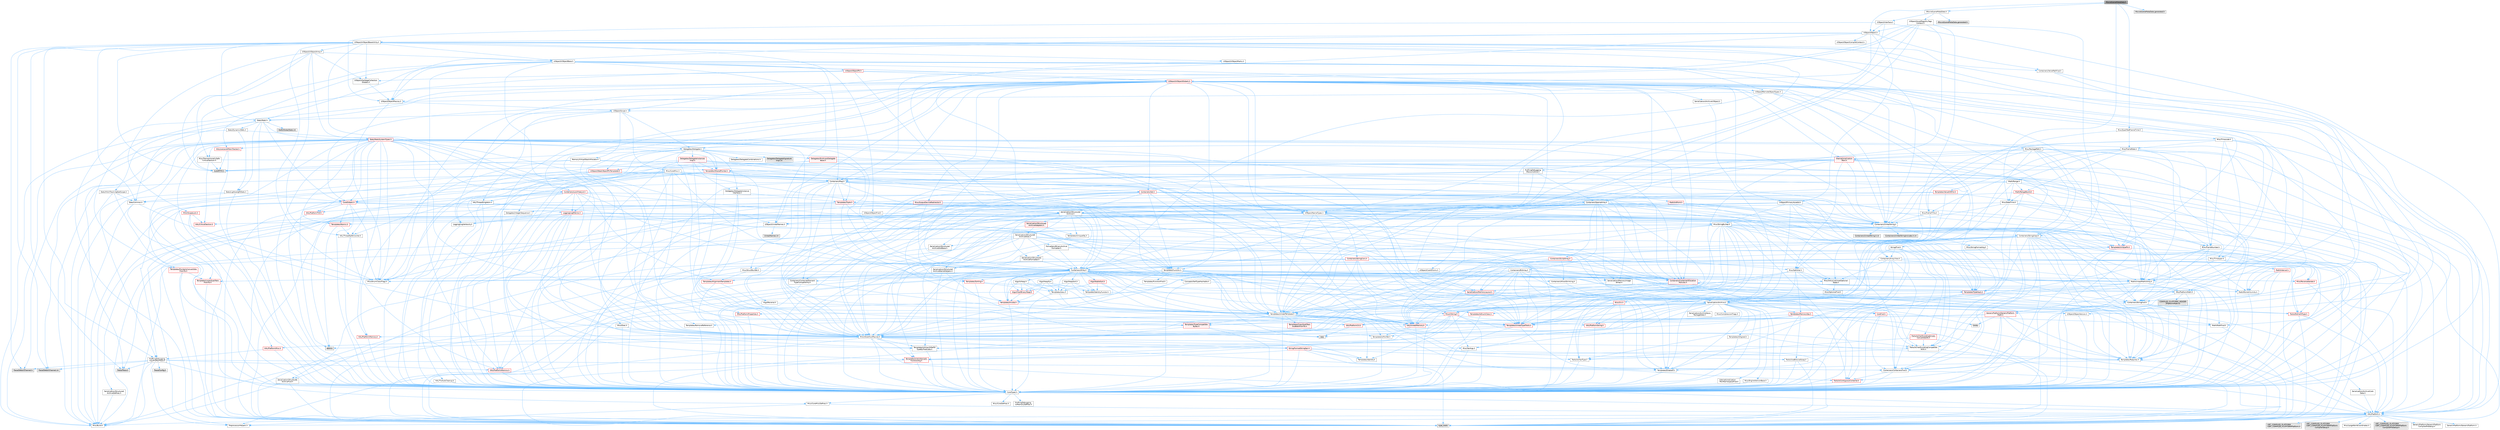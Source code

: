 digraph "MovieSceneMetaData.h"
{
 // INTERACTIVE_SVG=YES
 // LATEX_PDF_SIZE
  bgcolor="transparent";
  edge [fontname=Helvetica,fontsize=10,labelfontname=Helvetica,labelfontsize=10];
  node [fontname=Helvetica,fontsize=10,shape=box,height=0.2,width=0.4];
  Node1 [id="Node000001",label="MovieSceneMetaData.h",height=0.2,width=0.4,color="gray40", fillcolor="grey60", style="filled", fontcolor="black",tooltip=" "];
  Node1 -> Node2 [id="edge1_Node000001_Node000002",color="steelblue1",style="solid",tooltip=" "];
  Node2 [id="Node000002",label="UObject/Object.h",height=0.2,width=0.4,color="grey40", fillcolor="white", style="filled",URL="$db/dbf/Object_8h.html",tooltip=" "];
  Node2 -> Node3 [id="edge2_Node000002_Node000003",color="steelblue1",style="solid",tooltip=" "];
  Node3 [id="Node000003",label="UObject/Script.h",height=0.2,width=0.4,color="grey40", fillcolor="white", style="filled",URL="$de/dc6/Script_8h.html",tooltip=" "];
  Node3 -> Node4 [id="edge3_Node000003_Node000004",color="steelblue1",style="solid",tooltip=" "];
  Node4 [id="Node000004",label="Delegates/Delegate.h",height=0.2,width=0.4,color="grey40", fillcolor="white", style="filled",URL="$d4/d80/Delegate_8h.html",tooltip=" "];
  Node4 -> Node5 [id="edge4_Node000004_Node000005",color="steelblue1",style="solid",tooltip=" "];
  Node5 [id="Node000005",label="CoreTypes.h",height=0.2,width=0.4,color="grey40", fillcolor="white", style="filled",URL="$dc/dec/CoreTypes_8h.html",tooltip=" "];
  Node5 -> Node6 [id="edge5_Node000005_Node000006",color="steelblue1",style="solid",tooltip=" "];
  Node6 [id="Node000006",label="HAL/Platform.h",height=0.2,width=0.4,color="grey40", fillcolor="white", style="filled",URL="$d9/dd0/Platform_8h.html",tooltip=" "];
  Node6 -> Node7 [id="edge6_Node000006_Node000007",color="steelblue1",style="solid",tooltip=" "];
  Node7 [id="Node000007",label="Misc/Build.h",height=0.2,width=0.4,color="grey40", fillcolor="white", style="filled",URL="$d3/dbb/Build_8h.html",tooltip=" "];
  Node6 -> Node8 [id="edge7_Node000006_Node000008",color="steelblue1",style="solid",tooltip=" "];
  Node8 [id="Node000008",label="Misc/LargeWorldCoordinates.h",height=0.2,width=0.4,color="grey40", fillcolor="white", style="filled",URL="$d2/dcb/LargeWorldCoordinates_8h.html",tooltip=" "];
  Node6 -> Node9 [id="edge8_Node000006_Node000009",color="steelblue1",style="solid",tooltip=" "];
  Node9 [id="Node000009",label="type_traits",height=0.2,width=0.4,color="grey60", fillcolor="#E0E0E0", style="filled",tooltip=" "];
  Node6 -> Node10 [id="edge9_Node000006_Node000010",color="steelblue1",style="solid",tooltip=" "];
  Node10 [id="Node000010",label="PreprocessorHelpers.h",height=0.2,width=0.4,color="grey40", fillcolor="white", style="filled",URL="$db/ddb/PreprocessorHelpers_8h.html",tooltip=" "];
  Node6 -> Node11 [id="edge10_Node000006_Node000011",color="steelblue1",style="solid",tooltip=" "];
  Node11 [id="Node000011",label="UBT_COMPILED_PLATFORM\l/UBT_COMPILED_PLATFORMPlatform\lCompilerPreSetup.h",height=0.2,width=0.4,color="grey60", fillcolor="#E0E0E0", style="filled",tooltip=" "];
  Node6 -> Node12 [id="edge11_Node000006_Node000012",color="steelblue1",style="solid",tooltip=" "];
  Node12 [id="Node000012",label="GenericPlatform/GenericPlatform\lCompilerPreSetup.h",height=0.2,width=0.4,color="grey40", fillcolor="white", style="filled",URL="$d9/dc8/GenericPlatformCompilerPreSetup_8h.html",tooltip=" "];
  Node6 -> Node13 [id="edge12_Node000006_Node000013",color="steelblue1",style="solid",tooltip=" "];
  Node13 [id="Node000013",label="GenericPlatform/GenericPlatform.h",height=0.2,width=0.4,color="grey40", fillcolor="white", style="filled",URL="$d6/d84/GenericPlatform_8h.html",tooltip=" "];
  Node6 -> Node14 [id="edge13_Node000006_Node000014",color="steelblue1",style="solid",tooltip=" "];
  Node14 [id="Node000014",label="UBT_COMPILED_PLATFORM\l/UBT_COMPILED_PLATFORMPlatform.h",height=0.2,width=0.4,color="grey60", fillcolor="#E0E0E0", style="filled",tooltip=" "];
  Node6 -> Node15 [id="edge14_Node000006_Node000015",color="steelblue1",style="solid",tooltip=" "];
  Node15 [id="Node000015",label="UBT_COMPILED_PLATFORM\l/UBT_COMPILED_PLATFORMPlatform\lCompilerSetup.h",height=0.2,width=0.4,color="grey60", fillcolor="#E0E0E0", style="filled",tooltip=" "];
  Node5 -> Node16 [id="edge15_Node000005_Node000016",color="steelblue1",style="solid",tooltip=" "];
  Node16 [id="Node000016",label="ProfilingDebugging\l/UMemoryDefines.h",height=0.2,width=0.4,color="grey40", fillcolor="white", style="filled",URL="$d2/da2/UMemoryDefines_8h.html",tooltip=" "];
  Node5 -> Node17 [id="edge16_Node000005_Node000017",color="steelblue1",style="solid",tooltip=" "];
  Node17 [id="Node000017",label="Misc/CoreMiscDefines.h",height=0.2,width=0.4,color="grey40", fillcolor="white", style="filled",URL="$da/d38/CoreMiscDefines_8h.html",tooltip=" "];
  Node17 -> Node6 [id="edge17_Node000017_Node000006",color="steelblue1",style="solid",tooltip=" "];
  Node17 -> Node10 [id="edge18_Node000017_Node000010",color="steelblue1",style="solid",tooltip=" "];
  Node5 -> Node18 [id="edge19_Node000005_Node000018",color="steelblue1",style="solid",tooltip=" "];
  Node18 [id="Node000018",label="Misc/CoreDefines.h",height=0.2,width=0.4,color="grey40", fillcolor="white", style="filled",URL="$d3/dd2/CoreDefines_8h.html",tooltip=" "];
  Node4 -> Node19 [id="edge20_Node000004_Node000019",color="steelblue1",style="solid",tooltip=" "];
  Node19 [id="Node000019",label="Misc/AssertionMacros.h",height=0.2,width=0.4,color="grey40", fillcolor="white", style="filled",URL="$d0/dfa/AssertionMacros_8h.html",tooltip=" "];
  Node19 -> Node5 [id="edge21_Node000019_Node000005",color="steelblue1",style="solid",tooltip=" "];
  Node19 -> Node6 [id="edge22_Node000019_Node000006",color="steelblue1",style="solid",tooltip=" "];
  Node19 -> Node20 [id="edge23_Node000019_Node000020",color="steelblue1",style="solid",tooltip=" "];
  Node20 [id="Node000020",label="HAL/PlatformMisc.h",height=0.2,width=0.4,color="red", fillcolor="#FFF0F0", style="filled",URL="$d0/df5/PlatformMisc_8h.html",tooltip=" "];
  Node20 -> Node5 [id="edge24_Node000020_Node000005",color="steelblue1",style="solid",tooltip=" "];
  Node20 -> Node48 [id="edge25_Node000020_Node000048",color="steelblue1",style="solid",tooltip=" "];
  Node48 [id="Node000048",label="ProfilingDebugging\l/CpuProfilerTrace.h",height=0.2,width=0.4,color="grey40", fillcolor="white", style="filled",URL="$da/dcb/CpuProfilerTrace_8h.html",tooltip=" "];
  Node48 -> Node5 [id="edge26_Node000048_Node000005",color="steelblue1",style="solid",tooltip=" "];
  Node48 -> Node28 [id="edge27_Node000048_Node000028",color="steelblue1",style="solid",tooltip=" "];
  Node28 [id="Node000028",label="Containers/ContainersFwd.h",height=0.2,width=0.4,color="grey40", fillcolor="white", style="filled",URL="$d4/d0a/ContainersFwd_8h.html",tooltip=" "];
  Node28 -> Node6 [id="edge28_Node000028_Node000006",color="steelblue1",style="solid",tooltip=" "];
  Node28 -> Node5 [id="edge29_Node000028_Node000005",color="steelblue1",style="solid",tooltip=" "];
  Node28 -> Node25 [id="edge30_Node000028_Node000025",color="steelblue1",style="solid",tooltip=" "];
  Node25 [id="Node000025",label="Traits/IsContiguousContainer.h",height=0.2,width=0.4,color="red", fillcolor="#FFF0F0", style="filled",URL="$d5/d3c/IsContiguousContainer_8h.html",tooltip=" "];
  Node25 -> Node5 [id="edge31_Node000025_Node000005",color="steelblue1",style="solid",tooltip=" "];
  Node48 -> Node49 [id="edge32_Node000048_Node000049",color="steelblue1",style="solid",tooltip=" "];
  Node49 [id="Node000049",label="HAL/PlatformAtomics.h",height=0.2,width=0.4,color="red", fillcolor="#FFF0F0", style="filled",URL="$d3/d36/PlatformAtomics_8h.html",tooltip=" "];
  Node49 -> Node5 [id="edge33_Node000049_Node000005",color="steelblue1",style="solid",tooltip=" "];
  Node48 -> Node10 [id="edge34_Node000048_Node000010",color="steelblue1",style="solid",tooltip=" "];
  Node48 -> Node7 [id="edge35_Node000048_Node000007",color="steelblue1",style="solid",tooltip=" "];
  Node48 -> Node52 [id="edge36_Node000048_Node000052",color="steelblue1",style="solid",tooltip=" "];
  Node52 [id="Node000052",label="Trace/Config.h",height=0.2,width=0.4,color="grey60", fillcolor="#E0E0E0", style="filled",tooltip=" "];
  Node48 -> Node53 [id="edge37_Node000048_Node000053",color="steelblue1",style="solid",tooltip=" "];
  Node53 [id="Node000053",label="Trace/Detail/Channel.h",height=0.2,width=0.4,color="grey60", fillcolor="#E0E0E0", style="filled",tooltip=" "];
  Node48 -> Node54 [id="edge38_Node000048_Node000054",color="steelblue1",style="solid",tooltip=" "];
  Node54 [id="Node000054",label="Trace/Detail/Channel.inl",height=0.2,width=0.4,color="grey60", fillcolor="#E0E0E0", style="filled",tooltip=" "];
  Node48 -> Node55 [id="edge39_Node000048_Node000055",color="steelblue1",style="solid",tooltip=" "];
  Node55 [id="Node000055",label="Trace/Trace.h",height=0.2,width=0.4,color="grey60", fillcolor="#E0E0E0", style="filled",tooltip=" "];
  Node19 -> Node10 [id="edge40_Node000019_Node000010",color="steelblue1",style="solid",tooltip=" "];
  Node19 -> Node56 [id="edge41_Node000019_Node000056",color="steelblue1",style="solid",tooltip=" "];
  Node56 [id="Node000056",label="Templates/EnableIf.h",height=0.2,width=0.4,color="grey40", fillcolor="white", style="filled",URL="$d7/d60/EnableIf_8h.html",tooltip=" "];
  Node56 -> Node5 [id="edge42_Node000056_Node000005",color="steelblue1",style="solid",tooltip=" "];
  Node19 -> Node57 [id="edge43_Node000019_Node000057",color="steelblue1",style="solid",tooltip=" "];
  Node57 [id="Node000057",label="Templates/IsArrayOrRefOf\lTypeByPredicate.h",height=0.2,width=0.4,color="grey40", fillcolor="white", style="filled",URL="$d6/da1/IsArrayOrRefOfTypeByPredicate_8h.html",tooltip=" "];
  Node57 -> Node5 [id="edge44_Node000057_Node000005",color="steelblue1",style="solid",tooltip=" "];
  Node19 -> Node58 [id="edge45_Node000019_Node000058",color="steelblue1",style="solid",tooltip=" "];
  Node58 [id="Node000058",label="Templates/IsValidVariadic\lFunctionArg.h",height=0.2,width=0.4,color="red", fillcolor="#FFF0F0", style="filled",URL="$d0/dc8/IsValidVariadicFunctionArg_8h.html",tooltip=" "];
  Node58 -> Node5 [id="edge46_Node000058_Node000005",color="steelblue1",style="solid",tooltip=" "];
  Node58 -> Node9 [id="edge47_Node000058_Node000009",color="steelblue1",style="solid",tooltip=" "];
  Node19 -> Node60 [id="edge48_Node000019_Node000060",color="steelblue1",style="solid",tooltip=" "];
  Node60 [id="Node000060",label="Traits/IsCharEncodingCompatible\lWith.h",height=0.2,width=0.4,color="grey40", fillcolor="white", style="filled",URL="$df/dd1/IsCharEncodingCompatibleWith_8h.html",tooltip=" "];
  Node60 -> Node9 [id="edge49_Node000060_Node000009",color="steelblue1",style="solid",tooltip=" "];
  Node60 -> Node61 [id="edge50_Node000060_Node000061",color="steelblue1",style="solid",tooltip=" "];
  Node61 [id="Node000061",label="Traits/IsCharType.h",height=0.2,width=0.4,color="grey40", fillcolor="white", style="filled",URL="$db/d51/IsCharType_8h.html",tooltip=" "];
  Node61 -> Node5 [id="edge51_Node000061_Node000005",color="steelblue1",style="solid",tooltip=" "];
  Node19 -> Node62 [id="edge52_Node000019_Node000062",color="steelblue1",style="solid",tooltip=" "];
  Node62 [id="Node000062",label="Misc/VarArgs.h",height=0.2,width=0.4,color="grey40", fillcolor="white", style="filled",URL="$d5/d6f/VarArgs_8h.html",tooltip=" "];
  Node62 -> Node5 [id="edge53_Node000062_Node000005",color="steelblue1",style="solid",tooltip=" "];
  Node19 -> Node63 [id="edge54_Node000019_Node000063",color="steelblue1",style="solid",tooltip=" "];
  Node63 [id="Node000063",label="String/FormatStringSan.h",height=0.2,width=0.4,color="red", fillcolor="#FFF0F0", style="filled",URL="$d3/d8b/FormatStringSan_8h.html",tooltip=" "];
  Node63 -> Node9 [id="edge55_Node000063_Node000009",color="steelblue1",style="solid",tooltip=" "];
  Node63 -> Node5 [id="edge56_Node000063_Node000005",color="steelblue1",style="solid",tooltip=" "];
  Node63 -> Node64 [id="edge57_Node000063_Node000064",color="steelblue1",style="solid",tooltip=" "];
  Node64 [id="Node000064",label="Templates/Requires.h",height=0.2,width=0.4,color="grey40", fillcolor="white", style="filled",URL="$dc/d96/Requires_8h.html",tooltip=" "];
  Node64 -> Node56 [id="edge58_Node000064_Node000056",color="steelblue1",style="solid",tooltip=" "];
  Node64 -> Node9 [id="edge59_Node000064_Node000009",color="steelblue1",style="solid",tooltip=" "];
  Node63 -> Node65 [id="edge60_Node000063_Node000065",color="steelblue1",style="solid",tooltip=" "];
  Node65 [id="Node000065",label="Templates/Identity.h",height=0.2,width=0.4,color="grey40", fillcolor="white", style="filled",URL="$d0/dd5/Identity_8h.html",tooltip=" "];
  Node63 -> Node58 [id="edge61_Node000063_Node000058",color="steelblue1",style="solid",tooltip=" "];
  Node63 -> Node61 [id="edge62_Node000063_Node000061",color="steelblue1",style="solid",tooltip=" "];
  Node63 -> Node28 [id="edge63_Node000063_Node000028",color="steelblue1",style="solid",tooltip=" "];
  Node19 -> Node69 [id="edge64_Node000019_Node000069",color="steelblue1",style="solid",tooltip=" "];
  Node69 [id="Node000069",label="atomic",height=0.2,width=0.4,color="grey60", fillcolor="#E0E0E0", style="filled",tooltip=" "];
  Node4 -> Node70 [id="edge65_Node000004_Node000070",color="steelblue1",style="solid",tooltip=" "];
  Node70 [id="Node000070",label="UObject/NameTypes.h",height=0.2,width=0.4,color="grey40", fillcolor="white", style="filled",URL="$d6/d35/NameTypes_8h.html",tooltip=" "];
  Node70 -> Node5 [id="edge66_Node000070_Node000005",color="steelblue1",style="solid",tooltip=" "];
  Node70 -> Node19 [id="edge67_Node000070_Node000019",color="steelblue1",style="solid",tooltip=" "];
  Node70 -> Node71 [id="edge68_Node000070_Node000071",color="steelblue1",style="solid",tooltip=" "];
  Node71 [id="Node000071",label="HAL/UnrealMemory.h",height=0.2,width=0.4,color="red", fillcolor="#FFF0F0", style="filled",URL="$d9/d96/UnrealMemory_8h.html",tooltip=" "];
  Node71 -> Node5 [id="edge69_Node000071_Node000005",color="steelblue1",style="solid",tooltip=" "];
  Node71 -> Node88 [id="edge70_Node000071_Node000088",color="steelblue1",style="solid",tooltip=" "];
  Node88 [id="Node000088",label="HAL/PlatformMemory.h",height=0.2,width=0.4,color="red", fillcolor="#FFF0F0", style="filled",URL="$de/d68/PlatformMemory_8h.html",tooltip=" "];
  Node88 -> Node5 [id="edge71_Node000088_Node000005",color="steelblue1",style="solid",tooltip=" "];
  Node71 -> Node91 [id="edge72_Node000071_Node000091",color="steelblue1",style="solid",tooltip=" "];
  Node91 [id="Node000091",label="Templates/IsPointer.h",height=0.2,width=0.4,color="grey40", fillcolor="white", style="filled",URL="$d7/d05/IsPointer_8h.html",tooltip=" "];
  Node91 -> Node5 [id="edge73_Node000091_Node000005",color="steelblue1",style="solid",tooltip=" "];
  Node70 -> Node92 [id="edge74_Node000070_Node000092",color="steelblue1",style="solid",tooltip=" "];
  Node92 [id="Node000092",label="Templates/UnrealTypeTraits.h",height=0.2,width=0.4,color="red", fillcolor="#FFF0F0", style="filled",URL="$d2/d2d/UnrealTypeTraits_8h.html",tooltip=" "];
  Node92 -> Node5 [id="edge75_Node000092_Node000005",color="steelblue1",style="solid",tooltip=" "];
  Node92 -> Node91 [id="edge76_Node000092_Node000091",color="steelblue1",style="solid",tooltip=" "];
  Node92 -> Node19 [id="edge77_Node000092_Node000019",color="steelblue1",style="solid",tooltip=" "];
  Node92 -> Node56 [id="edge78_Node000092_Node000056",color="steelblue1",style="solid",tooltip=" "];
  Node70 -> Node97 [id="edge79_Node000070_Node000097",color="steelblue1",style="solid",tooltip=" "];
  Node97 [id="Node000097",label="Templates/UnrealTemplate.h",height=0.2,width=0.4,color="grey40", fillcolor="white", style="filled",URL="$d4/d24/UnrealTemplate_8h.html",tooltip=" "];
  Node97 -> Node5 [id="edge80_Node000097_Node000005",color="steelblue1",style="solid",tooltip=" "];
  Node97 -> Node91 [id="edge81_Node000097_Node000091",color="steelblue1",style="solid",tooltip=" "];
  Node97 -> Node71 [id="edge82_Node000097_Node000071",color="steelblue1",style="solid",tooltip=" "];
  Node97 -> Node98 [id="edge83_Node000097_Node000098",color="steelblue1",style="solid",tooltip=" "];
  Node98 [id="Node000098",label="Templates/CopyQualifiers\lAndRefsFromTo.h",height=0.2,width=0.4,color="red", fillcolor="#FFF0F0", style="filled",URL="$d3/db3/CopyQualifiersAndRefsFromTo_8h.html",tooltip=" "];
  Node97 -> Node92 [id="edge84_Node000097_Node000092",color="steelblue1",style="solid",tooltip=" "];
  Node97 -> Node100 [id="edge85_Node000097_Node000100",color="steelblue1",style="solid",tooltip=" "];
  Node100 [id="Node000100",label="Templates/RemoveReference.h",height=0.2,width=0.4,color="grey40", fillcolor="white", style="filled",URL="$da/dbe/RemoveReference_8h.html",tooltip=" "];
  Node100 -> Node5 [id="edge86_Node000100_Node000005",color="steelblue1",style="solid",tooltip=" "];
  Node97 -> Node64 [id="edge87_Node000097_Node000064",color="steelblue1",style="solid",tooltip=" "];
  Node97 -> Node101 [id="edge88_Node000097_Node000101",color="steelblue1",style="solid",tooltip=" "];
  Node101 [id="Node000101",label="Templates/TypeCompatible\lBytes.h",height=0.2,width=0.4,color="red", fillcolor="#FFF0F0", style="filled",URL="$df/d0a/TypeCompatibleBytes_8h.html",tooltip=" "];
  Node101 -> Node5 [id="edge89_Node000101_Node000005",color="steelblue1",style="solid",tooltip=" "];
  Node101 -> Node33 [id="edge90_Node000101_Node000033",color="steelblue1",style="solid",tooltip=" "];
  Node33 [id="Node000033",label="new",height=0.2,width=0.4,color="grey60", fillcolor="#E0E0E0", style="filled",tooltip=" "];
  Node101 -> Node9 [id="edge91_Node000101_Node000009",color="steelblue1",style="solid",tooltip=" "];
  Node97 -> Node65 [id="edge92_Node000097_Node000065",color="steelblue1",style="solid",tooltip=" "];
  Node97 -> Node25 [id="edge93_Node000097_Node000025",color="steelblue1",style="solid",tooltip=" "];
  Node97 -> Node102 [id="edge94_Node000097_Node000102",color="steelblue1",style="solid",tooltip=" "];
  Node102 [id="Node000102",label="Traits/UseBitwiseSwap.h",height=0.2,width=0.4,color="grey40", fillcolor="white", style="filled",URL="$db/df3/UseBitwiseSwap_8h.html",tooltip=" "];
  Node102 -> Node5 [id="edge95_Node000102_Node000005",color="steelblue1",style="solid",tooltip=" "];
  Node102 -> Node9 [id="edge96_Node000102_Node000009",color="steelblue1",style="solid",tooltip=" "];
  Node97 -> Node9 [id="edge97_Node000097_Node000009",color="steelblue1",style="solid",tooltip=" "];
  Node70 -> Node103 [id="edge98_Node000070_Node000103",color="steelblue1",style="solid",tooltip=" "];
  Node103 [id="Node000103",label="Containers/UnrealString.h",height=0.2,width=0.4,color="grey40", fillcolor="white", style="filled",URL="$d5/dba/UnrealString_8h.html",tooltip=" "];
  Node103 -> Node104 [id="edge99_Node000103_Node000104",color="steelblue1",style="solid",tooltip=" "];
  Node104 [id="Node000104",label="Containers/UnrealStringIncludes.h.inl",height=0.2,width=0.4,color="grey60", fillcolor="#E0E0E0", style="filled",tooltip=" "];
  Node103 -> Node105 [id="edge100_Node000103_Node000105",color="steelblue1",style="solid",tooltip=" "];
  Node105 [id="Node000105",label="Containers/UnrealString.h.inl",height=0.2,width=0.4,color="grey60", fillcolor="#E0E0E0", style="filled",tooltip=" "];
  Node103 -> Node106 [id="edge101_Node000103_Node000106",color="steelblue1",style="solid",tooltip=" "];
  Node106 [id="Node000106",label="Misc/StringFormatArg.h",height=0.2,width=0.4,color="grey40", fillcolor="white", style="filled",URL="$d2/d16/StringFormatArg_8h.html",tooltip=" "];
  Node106 -> Node28 [id="edge102_Node000106_Node000028",color="steelblue1",style="solid",tooltip=" "];
  Node70 -> Node107 [id="edge103_Node000070_Node000107",color="steelblue1",style="solid",tooltip=" "];
  Node107 [id="Node000107",label="HAL/CriticalSection.h",height=0.2,width=0.4,color="red", fillcolor="#FFF0F0", style="filled",URL="$d6/d90/CriticalSection_8h.html",tooltip=" "];
  Node70 -> Node110 [id="edge104_Node000070_Node000110",color="steelblue1",style="solid",tooltip=" "];
  Node110 [id="Node000110",label="Containers/StringConv.h",height=0.2,width=0.4,color="red", fillcolor="#FFF0F0", style="filled",URL="$d3/ddf/StringConv_8h.html",tooltip=" "];
  Node110 -> Node5 [id="edge105_Node000110_Node000005",color="steelblue1",style="solid",tooltip=" "];
  Node110 -> Node19 [id="edge106_Node000110_Node000019",color="steelblue1",style="solid",tooltip=" "];
  Node110 -> Node111 [id="edge107_Node000110_Node000111",color="steelblue1",style="solid",tooltip=" "];
  Node111 [id="Node000111",label="Containers/ContainerAllocation\lPolicies.h",height=0.2,width=0.4,color="red", fillcolor="#FFF0F0", style="filled",URL="$d7/dff/ContainerAllocationPolicies_8h.html",tooltip=" "];
  Node111 -> Node5 [id="edge108_Node000111_Node000005",color="steelblue1",style="solid",tooltip=" "];
  Node111 -> Node111 [id="edge109_Node000111_Node000111",color="steelblue1",style="solid",tooltip=" "];
  Node111 -> Node113 [id="edge110_Node000111_Node000113",color="steelblue1",style="solid",tooltip=" "];
  Node113 [id="Node000113",label="HAL/PlatformMath.h",height=0.2,width=0.4,color="grey40", fillcolor="white", style="filled",URL="$dc/d53/PlatformMath_8h.html",tooltip=" "];
  Node113 -> Node5 [id="edge111_Node000113_Node000005",color="steelblue1",style="solid",tooltip=" "];
  Node113 -> Node114 [id="edge112_Node000113_Node000114",color="steelblue1",style="solid",tooltip=" "];
  Node114 [id="Node000114",label="GenericPlatform/GenericPlatform\lMath.h",height=0.2,width=0.4,color="red", fillcolor="#FFF0F0", style="filled",URL="$d5/d79/GenericPlatformMath_8h.html",tooltip=" "];
  Node114 -> Node5 [id="edge113_Node000114_Node000005",color="steelblue1",style="solid",tooltip=" "];
  Node114 -> Node28 [id="edge114_Node000114_Node000028",color="steelblue1",style="solid",tooltip=" "];
  Node114 -> Node32 [id="edge115_Node000114_Node000032",color="steelblue1",style="solid",tooltip=" "];
  Node32 [id="Node000032",label="HAL/PlatformCrt.h",height=0.2,width=0.4,color="red", fillcolor="#FFF0F0", style="filled",URL="$d8/d75/PlatformCrt_8h.html",tooltip=" "];
  Node32 -> Node33 [id="edge116_Node000032_Node000033",color="steelblue1",style="solid",tooltip=" "];
  Node114 -> Node92 [id="edge117_Node000114_Node000092",color="steelblue1",style="solid",tooltip=" "];
  Node114 -> Node64 [id="edge118_Node000114_Node000064",color="steelblue1",style="solid",tooltip=" "];
  Node114 -> Node101 [id="edge119_Node000114_Node000101",color="steelblue1",style="solid",tooltip=" "];
  Node114 -> Node119 [id="edge120_Node000114_Node000119",color="steelblue1",style="solid",tooltip=" "];
  Node119 [id="Node000119",label="limits",height=0.2,width=0.4,color="grey60", fillcolor="#E0E0E0", style="filled",tooltip=" "];
  Node114 -> Node9 [id="edge121_Node000114_Node000009",color="steelblue1",style="solid",tooltip=" "];
  Node113 -> Node120 [id="edge122_Node000113_Node000120",color="steelblue1",style="solid",tooltip=" "];
  Node120 [id="Node000120",label="COMPILED_PLATFORM_HEADER\l(PlatformMath.h)",height=0.2,width=0.4,color="grey60", fillcolor="#E0E0E0", style="filled",tooltip=" "];
  Node111 -> Node71 [id="edge123_Node000111_Node000071",color="steelblue1",style="solid",tooltip=" "];
  Node111 -> Node42 [id="edge124_Node000111_Node000042",color="steelblue1",style="solid",tooltip=" "];
  Node42 [id="Node000042",label="Math/NumericLimits.h",height=0.2,width=0.4,color="grey40", fillcolor="white", style="filled",URL="$df/d1b/NumericLimits_8h.html",tooltip=" "];
  Node42 -> Node5 [id="edge125_Node000042_Node000005",color="steelblue1",style="solid",tooltip=" "];
  Node111 -> Node19 [id="edge126_Node000111_Node000019",color="steelblue1",style="solid",tooltip=" "];
  Node111 -> Node122 [id="edge127_Node000111_Node000122",color="steelblue1",style="solid",tooltip=" "];
  Node122 [id="Node000122",label="Templates/MemoryOps.h",height=0.2,width=0.4,color="red", fillcolor="#FFF0F0", style="filled",URL="$db/dea/MemoryOps_8h.html",tooltip=" "];
  Node122 -> Node5 [id="edge128_Node000122_Node000005",color="steelblue1",style="solid",tooltip=" "];
  Node122 -> Node71 [id="edge129_Node000122_Node000071",color="steelblue1",style="solid",tooltip=" "];
  Node122 -> Node64 [id="edge130_Node000122_Node000064",color="steelblue1",style="solid",tooltip=" "];
  Node122 -> Node92 [id="edge131_Node000122_Node000092",color="steelblue1",style="solid",tooltip=" "];
  Node122 -> Node102 [id="edge132_Node000122_Node000102",color="steelblue1",style="solid",tooltip=" "];
  Node122 -> Node33 [id="edge133_Node000122_Node000033",color="steelblue1",style="solid",tooltip=" "];
  Node122 -> Node9 [id="edge134_Node000122_Node000009",color="steelblue1",style="solid",tooltip=" "];
  Node111 -> Node101 [id="edge135_Node000111_Node000101",color="steelblue1",style="solid",tooltip=" "];
  Node111 -> Node9 [id="edge136_Node000111_Node000009",color="steelblue1",style="solid",tooltip=" "];
  Node110 -> Node123 [id="edge137_Node000110_Node000123",color="steelblue1",style="solid",tooltip=" "];
  Node123 [id="Node000123",label="Containers/Array.h",height=0.2,width=0.4,color="grey40", fillcolor="white", style="filled",URL="$df/dd0/Array_8h.html",tooltip=" "];
  Node123 -> Node5 [id="edge138_Node000123_Node000005",color="steelblue1",style="solid",tooltip=" "];
  Node123 -> Node19 [id="edge139_Node000123_Node000019",color="steelblue1",style="solid",tooltip=" "];
  Node123 -> Node124 [id="edge140_Node000123_Node000124",color="steelblue1",style="solid",tooltip=" "];
  Node124 [id="Node000124",label="Misc/IntrusiveUnsetOptional\lState.h",height=0.2,width=0.4,color="grey40", fillcolor="white", style="filled",URL="$d2/d0a/IntrusiveUnsetOptionalState_8h.html",tooltip=" "];
  Node124 -> Node125 [id="edge141_Node000124_Node000125",color="steelblue1",style="solid",tooltip=" "];
  Node125 [id="Node000125",label="Misc/OptionalFwd.h",height=0.2,width=0.4,color="grey40", fillcolor="white", style="filled",URL="$dc/d50/OptionalFwd_8h.html",tooltip=" "];
  Node123 -> Node126 [id="edge142_Node000123_Node000126",color="steelblue1",style="solid",tooltip=" "];
  Node126 [id="Node000126",label="Misc/ReverseIterate.h",height=0.2,width=0.4,color="red", fillcolor="#FFF0F0", style="filled",URL="$db/de3/ReverseIterate_8h.html",tooltip=" "];
  Node126 -> Node6 [id="edge143_Node000126_Node000006",color="steelblue1",style="solid",tooltip=" "];
  Node123 -> Node71 [id="edge144_Node000123_Node000071",color="steelblue1",style="solid",tooltip=" "];
  Node123 -> Node92 [id="edge145_Node000123_Node000092",color="steelblue1",style="solid",tooltip=" "];
  Node123 -> Node97 [id="edge146_Node000123_Node000097",color="steelblue1",style="solid",tooltip=" "];
  Node123 -> Node128 [id="edge147_Node000123_Node000128",color="steelblue1",style="solid",tooltip=" "];
  Node128 [id="Node000128",label="Containers/AllowShrinking.h",height=0.2,width=0.4,color="grey40", fillcolor="white", style="filled",URL="$d7/d1a/AllowShrinking_8h.html",tooltip=" "];
  Node128 -> Node5 [id="edge148_Node000128_Node000005",color="steelblue1",style="solid",tooltip=" "];
  Node123 -> Node111 [id="edge149_Node000123_Node000111",color="steelblue1",style="solid",tooltip=" "];
  Node123 -> Node129 [id="edge150_Node000123_Node000129",color="steelblue1",style="solid",tooltip=" "];
  Node129 [id="Node000129",label="Containers/ContainerElement\lTypeCompatibility.h",height=0.2,width=0.4,color="grey40", fillcolor="white", style="filled",URL="$df/ddf/ContainerElementTypeCompatibility_8h.html",tooltip=" "];
  Node129 -> Node5 [id="edge151_Node000129_Node000005",color="steelblue1",style="solid",tooltip=" "];
  Node129 -> Node92 [id="edge152_Node000129_Node000092",color="steelblue1",style="solid",tooltip=" "];
  Node123 -> Node130 [id="edge153_Node000123_Node000130",color="steelblue1",style="solid",tooltip=" "];
  Node130 [id="Node000130",label="Serialization/Archive.h",height=0.2,width=0.4,color="grey40", fillcolor="white", style="filled",URL="$d7/d3b/Archive_8h.html",tooltip=" "];
  Node130 -> Node27 [id="edge154_Node000130_Node000027",color="steelblue1",style="solid",tooltip=" "];
  Node27 [id="Node000027",label="CoreFwd.h",height=0.2,width=0.4,color="red", fillcolor="#FFF0F0", style="filled",URL="$d1/d1e/CoreFwd_8h.html",tooltip=" "];
  Node27 -> Node5 [id="edge155_Node000027_Node000005",color="steelblue1",style="solid",tooltip=" "];
  Node27 -> Node28 [id="edge156_Node000027_Node000028",color="steelblue1",style="solid",tooltip=" "];
  Node27 -> Node29 [id="edge157_Node000027_Node000029",color="steelblue1",style="solid",tooltip=" "];
  Node29 [id="Node000029",label="Math/MathFwd.h",height=0.2,width=0.4,color="grey40", fillcolor="white", style="filled",URL="$d2/d10/MathFwd_8h.html",tooltip=" "];
  Node29 -> Node6 [id="edge158_Node000029_Node000006",color="steelblue1",style="solid",tooltip=" "];
  Node130 -> Node5 [id="edge159_Node000130_Node000005",color="steelblue1",style="solid",tooltip=" "];
  Node130 -> Node131 [id="edge160_Node000130_Node000131",color="steelblue1",style="solid",tooltip=" "];
  Node131 [id="Node000131",label="HAL/PlatformProperties.h",height=0.2,width=0.4,color="red", fillcolor="#FFF0F0", style="filled",URL="$d9/db0/PlatformProperties_8h.html",tooltip=" "];
  Node131 -> Node5 [id="edge161_Node000131_Node000005",color="steelblue1",style="solid",tooltip=" "];
  Node130 -> Node134 [id="edge162_Node000130_Node000134",color="steelblue1",style="solid",tooltip=" "];
  Node134 [id="Node000134",label="Internationalization\l/TextNamespaceFwd.h",height=0.2,width=0.4,color="grey40", fillcolor="white", style="filled",URL="$d8/d97/TextNamespaceFwd_8h.html",tooltip=" "];
  Node134 -> Node5 [id="edge163_Node000134_Node000005",color="steelblue1",style="solid",tooltip=" "];
  Node130 -> Node29 [id="edge164_Node000130_Node000029",color="steelblue1",style="solid",tooltip=" "];
  Node130 -> Node19 [id="edge165_Node000130_Node000019",color="steelblue1",style="solid",tooltip=" "];
  Node130 -> Node7 [id="edge166_Node000130_Node000007",color="steelblue1",style="solid",tooltip=" "];
  Node130 -> Node43 [id="edge167_Node000130_Node000043",color="steelblue1",style="solid",tooltip=" "];
  Node43 [id="Node000043",label="Misc/CompressionFlags.h",height=0.2,width=0.4,color="grey40", fillcolor="white", style="filled",URL="$d9/d76/CompressionFlags_8h.html",tooltip=" "];
  Node130 -> Node135 [id="edge168_Node000130_Node000135",color="steelblue1",style="solid",tooltip=" "];
  Node135 [id="Node000135",label="Misc/EngineVersionBase.h",height=0.2,width=0.4,color="grey40", fillcolor="white", style="filled",URL="$d5/d2b/EngineVersionBase_8h.html",tooltip=" "];
  Node135 -> Node5 [id="edge169_Node000135_Node000005",color="steelblue1",style="solid",tooltip=" "];
  Node130 -> Node62 [id="edge170_Node000130_Node000062",color="steelblue1",style="solid",tooltip=" "];
  Node130 -> Node136 [id="edge171_Node000130_Node000136",color="steelblue1",style="solid",tooltip=" "];
  Node136 [id="Node000136",label="Serialization/ArchiveCook\lData.h",height=0.2,width=0.4,color="grey40", fillcolor="white", style="filled",URL="$dc/db6/ArchiveCookData_8h.html",tooltip=" "];
  Node136 -> Node6 [id="edge172_Node000136_Node000006",color="steelblue1",style="solid",tooltip=" "];
  Node130 -> Node137 [id="edge173_Node000130_Node000137",color="steelblue1",style="solid",tooltip=" "];
  Node137 [id="Node000137",label="Serialization/ArchiveSave\lPackageData.h",height=0.2,width=0.4,color="grey40", fillcolor="white", style="filled",URL="$d1/d37/ArchiveSavePackageData_8h.html",tooltip=" "];
  Node130 -> Node56 [id="edge174_Node000130_Node000056",color="steelblue1",style="solid",tooltip=" "];
  Node130 -> Node57 [id="edge175_Node000130_Node000057",color="steelblue1",style="solid",tooltip=" "];
  Node130 -> Node138 [id="edge176_Node000130_Node000138",color="steelblue1",style="solid",tooltip=" "];
  Node138 [id="Node000138",label="Templates/IsEnumClass.h",height=0.2,width=0.4,color="red", fillcolor="#FFF0F0", style="filled",URL="$d7/d15/IsEnumClass_8h.html",tooltip=" "];
  Node138 -> Node5 [id="edge177_Node000138_Node000005",color="steelblue1",style="solid",tooltip=" "];
  Node130 -> Node118 [id="edge178_Node000130_Node000118",color="steelblue1",style="solid",tooltip=" "];
  Node118 [id="Node000118",label="Templates/IsSigned.h",height=0.2,width=0.4,color="grey40", fillcolor="white", style="filled",URL="$d8/dd8/IsSigned_8h.html",tooltip=" "];
  Node118 -> Node5 [id="edge179_Node000118_Node000005",color="steelblue1",style="solid",tooltip=" "];
  Node130 -> Node58 [id="edge180_Node000130_Node000058",color="steelblue1",style="solid",tooltip=" "];
  Node130 -> Node97 [id="edge181_Node000130_Node000097",color="steelblue1",style="solid",tooltip=" "];
  Node130 -> Node60 [id="edge182_Node000130_Node000060",color="steelblue1",style="solid",tooltip=" "];
  Node130 -> Node139 [id="edge183_Node000130_Node000139",color="steelblue1",style="solid",tooltip=" "];
  Node139 [id="Node000139",label="UObject/ObjectVersion.h",height=0.2,width=0.4,color="grey40", fillcolor="white", style="filled",URL="$da/d63/ObjectVersion_8h.html",tooltip=" "];
  Node139 -> Node5 [id="edge184_Node000139_Node000005",color="steelblue1",style="solid",tooltip=" "];
  Node123 -> Node140 [id="edge185_Node000123_Node000140",color="steelblue1",style="solid",tooltip=" "];
  Node140 [id="Node000140",label="Serialization/MemoryImage\lWriter.h",height=0.2,width=0.4,color="grey40", fillcolor="white", style="filled",URL="$d0/d08/MemoryImageWriter_8h.html",tooltip=" "];
  Node140 -> Node5 [id="edge186_Node000140_Node000005",color="steelblue1",style="solid",tooltip=" "];
  Node140 -> Node141 [id="edge187_Node000140_Node000141",color="steelblue1",style="solid",tooltip=" "];
  Node141 [id="Node000141",label="Serialization/MemoryLayout.h",height=0.2,width=0.4,color="red", fillcolor="#FFF0F0", style="filled",URL="$d7/d66/MemoryLayout_8h.html",tooltip=" "];
  Node141 -> Node22 [id="edge188_Node000141_Node000022",color="steelblue1",style="solid",tooltip=" "];
  Node22 [id="Node000022",label="Containers/StringFwd.h",height=0.2,width=0.4,color="grey40", fillcolor="white", style="filled",URL="$df/d37/StringFwd_8h.html",tooltip=" "];
  Node22 -> Node5 [id="edge189_Node000022_Node000005",color="steelblue1",style="solid",tooltip=" "];
  Node22 -> Node23 [id="edge190_Node000022_Node000023",color="steelblue1",style="solid",tooltip=" "];
  Node23 [id="Node000023",label="Traits/ElementType.h",height=0.2,width=0.4,color="red", fillcolor="#FFF0F0", style="filled",URL="$d5/d4f/ElementType_8h.html",tooltip=" "];
  Node23 -> Node6 [id="edge191_Node000023_Node000006",color="steelblue1",style="solid",tooltip=" "];
  Node23 -> Node9 [id="edge192_Node000023_Node000009",color="steelblue1",style="solid",tooltip=" "];
  Node22 -> Node25 [id="edge193_Node000022_Node000025",color="steelblue1",style="solid",tooltip=" "];
  Node141 -> Node71 [id="edge194_Node000141_Node000071",color="steelblue1",style="solid",tooltip=" "];
  Node141 -> Node56 [id="edge195_Node000141_Node000056",color="steelblue1",style="solid",tooltip=" "];
  Node141 -> Node97 [id="edge196_Node000141_Node000097",color="steelblue1",style="solid",tooltip=" "];
  Node123 -> Node154 [id="edge197_Node000123_Node000154",color="steelblue1",style="solid",tooltip=" "];
  Node154 [id="Node000154",label="Algo/Heapify.h",height=0.2,width=0.4,color="grey40", fillcolor="white", style="filled",URL="$d0/d2a/Heapify_8h.html",tooltip=" "];
  Node154 -> Node155 [id="edge198_Node000154_Node000155",color="steelblue1",style="solid",tooltip=" "];
  Node155 [id="Node000155",label="Algo/Impl/BinaryHeap.h",height=0.2,width=0.4,color="red", fillcolor="#FFF0F0", style="filled",URL="$d7/da3/Algo_2Impl_2BinaryHeap_8h.html",tooltip=" "];
  Node155 -> Node156 [id="edge199_Node000155_Node000156",color="steelblue1",style="solid",tooltip=" "];
  Node156 [id="Node000156",label="Templates/Invoke.h",height=0.2,width=0.4,color="red", fillcolor="#FFF0F0", style="filled",URL="$d7/deb/Invoke_8h.html",tooltip=" "];
  Node156 -> Node5 [id="edge200_Node000156_Node000005",color="steelblue1",style="solid",tooltip=" "];
  Node156 -> Node97 [id="edge201_Node000156_Node000097",color="steelblue1",style="solid",tooltip=" "];
  Node156 -> Node9 [id="edge202_Node000156_Node000009",color="steelblue1",style="solid",tooltip=" "];
  Node155 -> Node9 [id="edge203_Node000155_Node000009",color="steelblue1",style="solid",tooltip=" "];
  Node154 -> Node160 [id="edge204_Node000154_Node000160",color="steelblue1",style="solid",tooltip=" "];
  Node160 [id="Node000160",label="Templates/IdentityFunctor.h",height=0.2,width=0.4,color="grey40", fillcolor="white", style="filled",URL="$d7/d2e/IdentityFunctor_8h.html",tooltip=" "];
  Node160 -> Node6 [id="edge205_Node000160_Node000006",color="steelblue1",style="solid",tooltip=" "];
  Node154 -> Node156 [id="edge206_Node000154_Node000156",color="steelblue1",style="solid",tooltip=" "];
  Node154 -> Node161 [id="edge207_Node000154_Node000161",color="steelblue1",style="solid",tooltip=" "];
  Node161 [id="Node000161",label="Templates/Less.h",height=0.2,width=0.4,color="grey40", fillcolor="white", style="filled",URL="$de/dc8/Less_8h.html",tooltip=" "];
  Node161 -> Node5 [id="edge208_Node000161_Node000005",color="steelblue1",style="solid",tooltip=" "];
  Node161 -> Node97 [id="edge209_Node000161_Node000097",color="steelblue1",style="solid",tooltip=" "];
  Node154 -> Node97 [id="edge210_Node000154_Node000097",color="steelblue1",style="solid",tooltip=" "];
  Node123 -> Node162 [id="edge211_Node000123_Node000162",color="steelblue1",style="solid",tooltip=" "];
  Node162 [id="Node000162",label="Algo/HeapSort.h",height=0.2,width=0.4,color="grey40", fillcolor="white", style="filled",URL="$d3/d92/HeapSort_8h.html",tooltip=" "];
  Node162 -> Node155 [id="edge212_Node000162_Node000155",color="steelblue1",style="solid",tooltip=" "];
  Node162 -> Node160 [id="edge213_Node000162_Node000160",color="steelblue1",style="solid",tooltip=" "];
  Node162 -> Node161 [id="edge214_Node000162_Node000161",color="steelblue1",style="solid",tooltip=" "];
  Node162 -> Node97 [id="edge215_Node000162_Node000097",color="steelblue1",style="solid",tooltip=" "];
  Node123 -> Node163 [id="edge216_Node000123_Node000163",color="steelblue1",style="solid",tooltip=" "];
  Node163 [id="Node000163",label="Algo/IsHeap.h",height=0.2,width=0.4,color="grey40", fillcolor="white", style="filled",URL="$de/d32/IsHeap_8h.html",tooltip=" "];
  Node163 -> Node155 [id="edge217_Node000163_Node000155",color="steelblue1",style="solid",tooltip=" "];
  Node163 -> Node160 [id="edge218_Node000163_Node000160",color="steelblue1",style="solid",tooltip=" "];
  Node163 -> Node156 [id="edge219_Node000163_Node000156",color="steelblue1",style="solid",tooltip=" "];
  Node163 -> Node161 [id="edge220_Node000163_Node000161",color="steelblue1",style="solid",tooltip=" "];
  Node163 -> Node97 [id="edge221_Node000163_Node000097",color="steelblue1",style="solid",tooltip=" "];
  Node123 -> Node155 [id="edge222_Node000123_Node000155",color="steelblue1",style="solid",tooltip=" "];
  Node123 -> Node164 [id="edge223_Node000123_Node000164",color="steelblue1",style="solid",tooltip=" "];
  Node164 [id="Node000164",label="Algo/StableSort.h",height=0.2,width=0.4,color="red", fillcolor="#FFF0F0", style="filled",URL="$d7/d3c/StableSort_8h.html",tooltip=" "];
  Node164 -> Node160 [id="edge224_Node000164_Node000160",color="steelblue1",style="solid",tooltip=" "];
  Node164 -> Node156 [id="edge225_Node000164_Node000156",color="steelblue1",style="solid",tooltip=" "];
  Node164 -> Node161 [id="edge226_Node000164_Node000161",color="steelblue1",style="solid",tooltip=" "];
  Node164 -> Node97 [id="edge227_Node000164_Node000097",color="steelblue1",style="solid",tooltip=" "];
  Node123 -> Node167 [id="edge228_Node000123_Node000167",color="steelblue1",style="solid",tooltip=" "];
  Node167 [id="Node000167",label="Concepts/GetTypeHashable.h",height=0.2,width=0.4,color="grey40", fillcolor="white", style="filled",URL="$d3/da2/GetTypeHashable_8h.html",tooltip=" "];
  Node167 -> Node5 [id="edge229_Node000167_Node000005",color="steelblue1",style="solid",tooltip=" "];
  Node167 -> Node145 [id="edge230_Node000167_Node000145",color="steelblue1",style="solid",tooltip=" "];
  Node145 [id="Node000145",label="Templates/TypeHash.h",height=0.2,width=0.4,color="red", fillcolor="#FFF0F0", style="filled",URL="$d1/d62/TypeHash_8h.html",tooltip=" "];
  Node145 -> Node5 [id="edge231_Node000145_Node000005",color="steelblue1",style="solid",tooltip=" "];
  Node145 -> Node64 [id="edge232_Node000145_Node000064",color="steelblue1",style="solid",tooltip=" "];
  Node145 -> Node146 [id="edge233_Node000145_Node000146",color="steelblue1",style="solid",tooltip=" "];
  Node146 [id="Node000146",label="Misc/Crc.h",height=0.2,width=0.4,color="red", fillcolor="#FFF0F0", style="filled",URL="$d4/dd2/Crc_8h.html",tooltip=" "];
  Node146 -> Node5 [id="edge234_Node000146_Node000005",color="steelblue1",style="solid",tooltip=" "];
  Node146 -> Node73 [id="edge235_Node000146_Node000073",color="steelblue1",style="solid",tooltip=" "];
  Node73 [id="Node000073",label="HAL/PlatformString.h",height=0.2,width=0.4,color="red", fillcolor="#FFF0F0", style="filled",URL="$db/db5/PlatformString_8h.html",tooltip=" "];
  Node73 -> Node5 [id="edge236_Node000073_Node000005",color="steelblue1",style="solid",tooltip=" "];
  Node146 -> Node19 [id="edge237_Node000146_Node000019",color="steelblue1",style="solid",tooltip=" "];
  Node146 -> Node147 [id="edge238_Node000146_Node000147",color="steelblue1",style="solid",tooltip=" "];
  Node147 [id="Node000147",label="Misc/CString.h",height=0.2,width=0.4,color="red", fillcolor="#FFF0F0", style="filled",URL="$d2/d49/CString_8h.html",tooltip=" "];
  Node147 -> Node5 [id="edge239_Node000147_Node000005",color="steelblue1",style="solid",tooltip=" "];
  Node147 -> Node32 [id="edge240_Node000147_Node000032",color="steelblue1",style="solid",tooltip=" "];
  Node147 -> Node73 [id="edge241_Node000147_Node000073",color="steelblue1",style="solid",tooltip=" "];
  Node147 -> Node19 [id="edge242_Node000147_Node000019",color="steelblue1",style="solid",tooltip=" "];
  Node147 -> Node62 [id="edge243_Node000147_Node000062",color="steelblue1",style="solid",tooltip=" "];
  Node147 -> Node57 [id="edge244_Node000147_Node000057",color="steelblue1",style="solid",tooltip=" "];
  Node147 -> Node58 [id="edge245_Node000147_Node000058",color="steelblue1",style="solid",tooltip=" "];
  Node147 -> Node60 [id="edge246_Node000147_Node000060",color="steelblue1",style="solid",tooltip=" "];
  Node146 -> Node92 [id="edge247_Node000146_Node000092",color="steelblue1",style="solid",tooltip=" "];
  Node146 -> Node61 [id="edge248_Node000146_Node000061",color="steelblue1",style="solid",tooltip=" "];
  Node145 -> Node9 [id="edge249_Node000145_Node000009",color="steelblue1",style="solid",tooltip=" "];
  Node123 -> Node160 [id="edge250_Node000123_Node000160",color="steelblue1",style="solid",tooltip=" "];
  Node123 -> Node156 [id="edge251_Node000123_Node000156",color="steelblue1",style="solid",tooltip=" "];
  Node123 -> Node161 [id="edge252_Node000123_Node000161",color="steelblue1",style="solid",tooltip=" "];
  Node123 -> Node168 [id="edge253_Node000123_Node000168",color="steelblue1",style="solid",tooltip=" "];
  Node168 [id="Node000168",label="Templates/LosesQualifiers\lFromTo.h",height=0.2,width=0.4,color="red", fillcolor="#FFF0F0", style="filled",URL="$d2/db3/LosesQualifiersFromTo_8h.html",tooltip=" "];
  Node168 -> Node9 [id="edge254_Node000168_Node000009",color="steelblue1",style="solid",tooltip=" "];
  Node123 -> Node64 [id="edge255_Node000123_Node000064",color="steelblue1",style="solid",tooltip=" "];
  Node123 -> Node169 [id="edge256_Node000123_Node000169",color="steelblue1",style="solid",tooltip=" "];
  Node169 [id="Node000169",label="Templates/Sorting.h",height=0.2,width=0.4,color="red", fillcolor="#FFF0F0", style="filled",URL="$d3/d9e/Sorting_8h.html",tooltip=" "];
  Node169 -> Node5 [id="edge257_Node000169_Node000005",color="steelblue1",style="solid",tooltip=" "];
  Node169 -> Node113 [id="edge258_Node000169_Node000113",color="steelblue1",style="solid",tooltip=" "];
  Node169 -> Node161 [id="edge259_Node000169_Node000161",color="steelblue1",style="solid",tooltip=" "];
  Node123 -> Node173 [id="edge260_Node000123_Node000173",color="steelblue1",style="solid",tooltip=" "];
  Node173 [id="Node000173",label="Templates/AlignmentTemplates.h",height=0.2,width=0.4,color="red", fillcolor="#FFF0F0", style="filled",URL="$dd/d32/AlignmentTemplates_8h.html",tooltip=" "];
  Node173 -> Node5 [id="edge261_Node000173_Node000005",color="steelblue1",style="solid",tooltip=" "];
  Node173 -> Node91 [id="edge262_Node000173_Node000091",color="steelblue1",style="solid",tooltip=" "];
  Node123 -> Node23 [id="edge263_Node000123_Node000023",color="steelblue1",style="solid",tooltip=" "];
  Node123 -> Node119 [id="edge264_Node000123_Node000119",color="steelblue1",style="solid",tooltip=" "];
  Node123 -> Node9 [id="edge265_Node000123_Node000009",color="steelblue1",style="solid",tooltip=" "];
  Node110 -> Node147 [id="edge266_Node000110_Node000147",color="steelblue1",style="solid",tooltip=" "];
  Node110 -> Node97 [id="edge267_Node000110_Node000097",color="steelblue1",style="solid",tooltip=" "];
  Node110 -> Node92 [id="edge268_Node000110_Node000092",color="steelblue1",style="solid",tooltip=" "];
  Node110 -> Node23 [id="edge269_Node000110_Node000023",color="steelblue1",style="solid",tooltip=" "];
  Node110 -> Node60 [id="edge270_Node000110_Node000060",color="steelblue1",style="solid",tooltip=" "];
  Node110 -> Node25 [id="edge271_Node000110_Node000025",color="steelblue1",style="solid",tooltip=" "];
  Node110 -> Node9 [id="edge272_Node000110_Node000009",color="steelblue1",style="solid",tooltip=" "];
  Node70 -> Node22 [id="edge273_Node000070_Node000022",color="steelblue1",style="solid",tooltip=" "];
  Node70 -> Node175 [id="edge274_Node000070_Node000175",color="steelblue1",style="solid",tooltip=" "];
  Node175 [id="Node000175",label="UObject/UnrealNames.h",height=0.2,width=0.4,color="grey40", fillcolor="white", style="filled",URL="$d8/db1/UnrealNames_8h.html",tooltip=" "];
  Node175 -> Node5 [id="edge275_Node000175_Node000005",color="steelblue1",style="solid",tooltip=" "];
  Node175 -> Node176 [id="edge276_Node000175_Node000176",color="steelblue1",style="solid",tooltip=" "];
  Node176 [id="Node000176",label="UnrealNames.inl",height=0.2,width=0.4,color="grey60", fillcolor="#E0E0E0", style="filled",tooltip=" "];
  Node70 -> Node79 [id="edge277_Node000070_Node000079",color="steelblue1",style="solid",tooltip=" "];
  Node79 [id="Node000079",label="Templates/Atomic.h",height=0.2,width=0.4,color="red", fillcolor="#FFF0F0", style="filled",URL="$d3/d91/Atomic_8h.html",tooltip=" "];
  Node79 -> Node80 [id="edge278_Node000079_Node000080",color="steelblue1",style="solid",tooltip=" "];
  Node80 [id="Node000080",label="HAL/ThreadSafeCounter.h",height=0.2,width=0.4,color="grey40", fillcolor="white", style="filled",URL="$dc/dc9/ThreadSafeCounter_8h.html",tooltip=" "];
  Node80 -> Node5 [id="edge279_Node000080_Node000005",color="steelblue1",style="solid",tooltip=" "];
  Node80 -> Node49 [id="edge280_Node000080_Node000049",color="steelblue1",style="solid",tooltip=" "];
  Node79 -> Node69 [id="edge281_Node000079_Node000069",color="steelblue1",style="solid",tooltip=" "];
  Node70 -> Node141 [id="edge282_Node000070_Node000141",color="steelblue1",style="solid",tooltip=" "];
  Node70 -> Node124 [id="edge283_Node000070_Node000124",color="steelblue1",style="solid",tooltip=" "];
  Node70 -> Node177 [id="edge284_Node000070_Node000177",color="steelblue1",style="solid",tooltip=" "];
  Node177 [id="Node000177",label="Misc/StringBuilder.h",height=0.2,width=0.4,color="grey40", fillcolor="white", style="filled",URL="$d4/d52/StringBuilder_8h.html",tooltip=" "];
  Node177 -> Node22 [id="edge285_Node000177_Node000022",color="steelblue1",style="solid",tooltip=" "];
  Node177 -> Node178 [id="edge286_Node000177_Node000178",color="steelblue1",style="solid",tooltip=" "];
  Node178 [id="Node000178",label="Containers/StringView.h",height=0.2,width=0.4,color="grey40", fillcolor="white", style="filled",URL="$dd/dea/StringView_8h.html",tooltip=" "];
  Node178 -> Node5 [id="edge287_Node000178_Node000005",color="steelblue1",style="solid",tooltip=" "];
  Node178 -> Node22 [id="edge288_Node000178_Node000022",color="steelblue1",style="solid",tooltip=" "];
  Node178 -> Node71 [id="edge289_Node000178_Node000071",color="steelblue1",style="solid",tooltip=" "];
  Node178 -> Node42 [id="edge290_Node000178_Node000042",color="steelblue1",style="solid",tooltip=" "];
  Node178 -> Node172 [id="edge291_Node000178_Node000172",color="steelblue1",style="solid",tooltip=" "];
  Node172 [id="Node000172",label="Math/UnrealMathUtility.h",height=0.2,width=0.4,color="grey40", fillcolor="white", style="filled",URL="$db/db8/UnrealMathUtility_8h.html",tooltip=" "];
  Node172 -> Node5 [id="edge292_Node000172_Node000005",color="steelblue1",style="solid",tooltip=" "];
  Node172 -> Node19 [id="edge293_Node000172_Node000019",color="steelblue1",style="solid",tooltip=" "];
  Node172 -> Node113 [id="edge294_Node000172_Node000113",color="steelblue1",style="solid",tooltip=" "];
  Node172 -> Node29 [id="edge295_Node000172_Node000029",color="steelblue1",style="solid",tooltip=" "];
  Node172 -> Node65 [id="edge296_Node000172_Node000065",color="steelblue1",style="solid",tooltip=" "];
  Node172 -> Node64 [id="edge297_Node000172_Node000064",color="steelblue1",style="solid",tooltip=" "];
  Node178 -> Node146 [id="edge298_Node000178_Node000146",color="steelblue1",style="solid",tooltip=" "];
  Node178 -> Node147 [id="edge299_Node000178_Node000147",color="steelblue1",style="solid",tooltip=" "];
  Node178 -> Node126 [id="edge300_Node000178_Node000126",color="steelblue1",style="solid",tooltip=" "];
  Node178 -> Node179 [id="edge301_Node000178_Node000179",color="steelblue1",style="solid",tooltip=" "];
  Node179 [id="Node000179",label="String/Find.h",height=0.2,width=0.4,color="grey40", fillcolor="white", style="filled",URL="$d7/dda/String_2Find_8h.html",tooltip=" "];
  Node179 -> Node180 [id="edge302_Node000179_Node000180",color="steelblue1",style="solid",tooltip=" "];
  Node180 [id="Node000180",label="Containers/ArrayView.h",height=0.2,width=0.4,color="grey40", fillcolor="white", style="filled",URL="$d7/df4/ArrayView_8h.html",tooltip=" "];
  Node180 -> Node5 [id="edge303_Node000180_Node000005",color="steelblue1",style="solid",tooltip=" "];
  Node180 -> Node28 [id="edge304_Node000180_Node000028",color="steelblue1",style="solid",tooltip=" "];
  Node180 -> Node19 [id="edge305_Node000180_Node000019",color="steelblue1",style="solid",tooltip=" "];
  Node180 -> Node126 [id="edge306_Node000180_Node000126",color="steelblue1",style="solid",tooltip=" "];
  Node180 -> Node124 [id="edge307_Node000180_Node000124",color="steelblue1",style="solid",tooltip=" "];
  Node180 -> Node156 [id="edge308_Node000180_Node000156",color="steelblue1",style="solid",tooltip=" "];
  Node180 -> Node92 [id="edge309_Node000180_Node000092",color="steelblue1",style="solid",tooltip=" "];
  Node180 -> Node23 [id="edge310_Node000180_Node000023",color="steelblue1",style="solid",tooltip=" "];
  Node180 -> Node123 [id="edge311_Node000180_Node000123",color="steelblue1",style="solid",tooltip=" "];
  Node180 -> Node172 [id="edge312_Node000180_Node000172",color="steelblue1",style="solid",tooltip=" "];
  Node180 -> Node9 [id="edge313_Node000180_Node000009",color="steelblue1",style="solid",tooltip=" "];
  Node179 -> Node28 [id="edge314_Node000179_Node000028",color="steelblue1",style="solid",tooltip=" "];
  Node179 -> Node22 [id="edge315_Node000179_Node000022",color="steelblue1",style="solid",tooltip=" "];
  Node179 -> Node5 [id="edge316_Node000179_Node000005",color="steelblue1",style="solid",tooltip=" "];
  Node179 -> Node147 [id="edge317_Node000179_Node000147",color="steelblue1",style="solid",tooltip=" "];
  Node178 -> Node64 [id="edge318_Node000178_Node000064",color="steelblue1",style="solid",tooltip=" "];
  Node178 -> Node97 [id="edge319_Node000178_Node000097",color="steelblue1",style="solid",tooltip=" "];
  Node178 -> Node23 [id="edge320_Node000178_Node000023",color="steelblue1",style="solid",tooltip=" "];
  Node178 -> Node60 [id="edge321_Node000178_Node000060",color="steelblue1",style="solid",tooltip=" "];
  Node178 -> Node61 [id="edge322_Node000178_Node000061",color="steelblue1",style="solid",tooltip=" "];
  Node178 -> Node25 [id="edge323_Node000178_Node000025",color="steelblue1",style="solid",tooltip=" "];
  Node178 -> Node9 [id="edge324_Node000178_Node000009",color="steelblue1",style="solid",tooltip=" "];
  Node177 -> Node5 [id="edge325_Node000177_Node000005",color="steelblue1",style="solid",tooltip=" "];
  Node177 -> Node73 [id="edge326_Node000177_Node000073",color="steelblue1",style="solid",tooltip=" "];
  Node177 -> Node71 [id="edge327_Node000177_Node000071",color="steelblue1",style="solid",tooltip=" "];
  Node177 -> Node19 [id="edge328_Node000177_Node000019",color="steelblue1",style="solid",tooltip=" "];
  Node177 -> Node147 [id="edge329_Node000177_Node000147",color="steelblue1",style="solid",tooltip=" "];
  Node177 -> Node56 [id="edge330_Node000177_Node000056",color="steelblue1",style="solid",tooltip=" "];
  Node177 -> Node57 [id="edge331_Node000177_Node000057",color="steelblue1",style="solid",tooltip=" "];
  Node177 -> Node58 [id="edge332_Node000177_Node000058",color="steelblue1",style="solid",tooltip=" "];
  Node177 -> Node64 [id="edge333_Node000177_Node000064",color="steelblue1",style="solid",tooltip=" "];
  Node177 -> Node97 [id="edge334_Node000177_Node000097",color="steelblue1",style="solid",tooltip=" "];
  Node177 -> Node92 [id="edge335_Node000177_Node000092",color="steelblue1",style="solid",tooltip=" "];
  Node177 -> Node60 [id="edge336_Node000177_Node000060",color="steelblue1",style="solid",tooltip=" "];
  Node177 -> Node181 [id="edge337_Node000177_Node000181",color="steelblue1",style="solid",tooltip=" "];
  Node181 [id="Node000181",label="Traits/IsCharEncodingSimply\lConvertibleTo.h",height=0.2,width=0.4,color="red", fillcolor="#FFF0F0", style="filled",URL="$d4/dee/IsCharEncodingSimplyConvertibleTo_8h.html",tooltip=" "];
  Node181 -> Node9 [id="edge338_Node000181_Node000009",color="steelblue1",style="solid",tooltip=" "];
  Node181 -> Node60 [id="edge339_Node000181_Node000060",color="steelblue1",style="solid",tooltip=" "];
  Node181 -> Node61 [id="edge340_Node000181_Node000061",color="steelblue1",style="solid",tooltip=" "];
  Node177 -> Node61 [id="edge341_Node000177_Node000061",color="steelblue1",style="solid",tooltip=" "];
  Node177 -> Node25 [id="edge342_Node000177_Node000025",color="steelblue1",style="solid",tooltip=" "];
  Node177 -> Node9 [id="edge343_Node000177_Node000009",color="steelblue1",style="solid",tooltip=" "];
  Node70 -> Node55 [id="edge344_Node000070_Node000055",color="steelblue1",style="solid",tooltip=" "];
  Node4 -> Node183 [id="edge345_Node000004_Node000183",color="steelblue1",style="solid",tooltip=" "];
  Node183 [id="Node000183",label="Templates/SharedPointer.h",height=0.2,width=0.4,color="red", fillcolor="#FFF0F0", style="filled",URL="$d2/d17/SharedPointer_8h.html",tooltip=" "];
  Node183 -> Node5 [id="edge346_Node000183_Node000005",color="steelblue1",style="solid",tooltip=" "];
  Node183 -> Node124 [id="edge347_Node000183_Node000124",color="steelblue1",style="solid",tooltip=" "];
  Node183 -> Node184 [id="edge348_Node000183_Node000184",color="steelblue1",style="solid",tooltip=" "];
  Node184 [id="Node000184",label="Templates/PointerIsConvertible\lFromTo.h",height=0.2,width=0.4,color="red", fillcolor="#FFF0F0", style="filled",URL="$d6/d65/PointerIsConvertibleFromTo_8h.html",tooltip=" "];
  Node184 -> Node5 [id="edge349_Node000184_Node000005",color="steelblue1",style="solid",tooltip=" "];
  Node184 -> Node168 [id="edge350_Node000184_Node000168",color="steelblue1",style="solid",tooltip=" "];
  Node184 -> Node9 [id="edge351_Node000184_Node000009",color="steelblue1",style="solid",tooltip=" "];
  Node183 -> Node19 [id="edge352_Node000183_Node000019",color="steelblue1",style="solid",tooltip=" "];
  Node183 -> Node71 [id="edge353_Node000183_Node000071",color="steelblue1",style="solid",tooltip=" "];
  Node183 -> Node123 [id="edge354_Node000183_Node000123",color="steelblue1",style="solid",tooltip=" "];
  Node183 -> Node185 [id="edge355_Node000183_Node000185",color="steelblue1",style="solid",tooltip=" "];
  Node185 [id="Node000185",label="Containers/Map.h",height=0.2,width=0.4,color="grey40", fillcolor="white", style="filled",URL="$df/d79/Map_8h.html",tooltip=" "];
  Node185 -> Node5 [id="edge356_Node000185_Node000005",color="steelblue1",style="solid",tooltip=" "];
  Node185 -> Node186 [id="edge357_Node000185_Node000186",color="steelblue1",style="solid",tooltip=" "];
  Node186 [id="Node000186",label="Algo/Reverse.h",height=0.2,width=0.4,color="grey40", fillcolor="white", style="filled",URL="$d5/d93/Reverse_8h.html",tooltip=" "];
  Node186 -> Node5 [id="edge358_Node000186_Node000005",color="steelblue1",style="solid",tooltip=" "];
  Node186 -> Node97 [id="edge359_Node000186_Node000097",color="steelblue1",style="solid",tooltip=" "];
  Node185 -> Node129 [id="edge360_Node000185_Node000129",color="steelblue1",style="solid",tooltip=" "];
  Node185 -> Node187 [id="edge361_Node000185_Node000187",color="steelblue1",style="solid",tooltip=" "];
  Node187 [id="Node000187",label="Containers/Set.h",height=0.2,width=0.4,color="red", fillcolor="#FFF0F0", style="filled",URL="$d4/d45/Set_8h.html",tooltip=" "];
  Node187 -> Node111 [id="edge362_Node000187_Node000111",color="steelblue1",style="solid",tooltip=" "];
  Node187 -> Node129 [id="edge363_Node000187_Node000129",color="steelblue1",style="solid",tooltip=" "];
  Node187 -> Node189 [id="edge364_Node000187_Node000189",color="steelblue1",style="solid",tooltip=" "];
  Node189 [id="Node000189",label="Containers/SparseArray.h",height=0.2,width=0.4,color="grey40", fillcolor="white", style="filled",URL="$d5/dbf/SparseArray_8h.html",tooltip=" "];
  Node189 -> Node5 [id="edge365_Node000189_Node000005",color="steelblue1",style="solid",tooltip=" "];
  Node189 -> Node19 [id="edge366_Node000189_Node000019",color="steelblue1",style="solid",tooltip=" "];
  Node189 -> Node71 [id="edge367_Node000189_Node000071",color="steelblue1",style="solid",tooltip=" "];
  Node189 -> Node92 [id="edge368_Node000189_Node000092",color="steelblue1",style="solid",tooltip=" "];
  Node189 -> Node97 [id="edge369_Node000189_Node000097",color="steelblue1",style="solid",tooltip=" "];
  Node189 -> Node111 [id="edge370_Node000189_Node000111",color="steelblue1",style="solid",tooltip=" "];
  Node189 -> Node161 [id="edge371_Node000189_Node000161",color="steelblue1",style="solid",tooltip=" "];
  Node189 -> Node123 [id="edge372_Node000189_Node000123",color="steelblue1",style="solid",tooltip=" "];
  Node189 -> Node172 [id="edge373_Node000189_Node000172",color="steelblue1",style="solid",tooltip=" "];
  Node189 -> Node190 [id="edge374_Node000189_Node000190",color="steelblue1",style="solid",tooltip=" "];
  Node190 [id="Node000190",label="Containers/ScriptArray.h",height=0.2,width=0.4,color="red", fillcolor="#FFF0F0", style="filled",URL="$dc/daf/ScriptArray_8h.html",tooltip=" "];
  Node190 -> Node5 [id="edge375_Node000190_Node000005",color="steelblue1",style="solid",tooltip=" "];
  Node190 -> Node19 [id="edge376_Node000190_Node000019",color="steelblue1",style="solid",tooltip=" "];
  Node190 -> Node71 [id="edge377_Node000190_Node000071",color="steelblue1",style="solid",tooltip=" "];
  Node190 -> Node128 [id="edge378_Node000190_Node000128",color="steelblue1",style="solid",tooltip=" "];
  Node190 -> Node111 [id="edge379_Node000190_Node000111",color="steelblue1",style="solid",tooltip=" "];
  Node190 -> Node123 [id="edge380_Node000190_Node000123",color="steelblue1",style="solid",tooltip=" "];
  Node189 -> Node191 [id="edge381_Node000189_Node000191",color="steelblue1",style="solid",tooltip=" "];
  Node191 [id="Node000191",label="Containers/BitArray.h",height=0.2,width=0.4,color="grey40", fillcolor="white", style="filled",URL="$d1/de4/BitArray_8h.html",tooltip=" "];
  Node191 -> Node111 [id="edge382_Node000191_Node000111",color="steelblue1",style="solid",tooltip=" "];
  Node191 -> Node5 [id="edge383_Node000191_Node000005",color="steelblue1",style="solid",tooltip=" "];
  Node191 -> Node49 [id="edge384_Node000191_Node000049",color="steelblue1",style="solid",tooltip=" "];
  Node191 -> Node71 [id="edge385_Node000191_Node000071",color="steelblue1",style="solid",tooltip=" "];
  Node191 -> Node172 [id="edge386_Node000191_Node000172",color="steelblue1",style="solid",tooltip=" "];
  Node191 -> Node19 [id="edge387_Node000191_Node000019",color="steelblue1",style="solid",tooltip=" "];
  Node191 -> Node44 [id="edge388_Node000191_Node000044",color="steelblue1",style="solid",tooltip=" "];
  Node44 [id="Node000044",label="Misc/EnumClassFlags.h",height=0.2,width=0.4,color="grey40", fillcolor="white", style="filled",URL="$d8/de7/EnumClassFlags_8h.html",tooltip=" "];
  Node191 -> Node130 [id="edge389_Node000191_Node000130",color="steelblue1",style="solid",tooltip=" "];
  Node191 -> Node140 [id="edge390_Node000191_Node000140",color="steelblue1",style="solid",tooltip=" "];
  Node191 -> Node141 [id="edge391_Node000191_Node000141",color="steelblue1",style="solid",tooltip=" "];
  Node191 -> Node56 [id="edge392_Node000191_Node000056",color="steelblue1",style="solid",tooltip=" "];
  Node191 -> Node156 [id="edge393_Node000191_Node000156",color="steelblue1",style="solid",tooltip=" "];
  Node191 -> Node97 [id="edge394_Node000191_Node000097",color="steelblue1",style="solid",tooltip=" "];
  Node191 -> Node92 [id="edge395_Node000191_Node000092",color="steelblue1",style="solid",tooltip=" "];
  Node189 -> Node192 [id="edge396_Node000189_Node000192",color="steelblue1",style="solid",tooltip=" "];
  Node192 [id="Node000192",label="Serialization/Structured\lArchive.h",height=0.2,width=0.4,color="grey40", fillcolor="white", style="filled",URL="$d9/d1e/StructuredArchive_8h.html",tooltip=" "];
  Node192 -> Node123 [id="edge397_Node000192_Node000123",color="steelblue1",style="solid",tooltip=" "];
  Node192 -> Node111 [id="edge398_Node000192_Node000111",color="steelblue1",style="solid",tooltip=" "];
  Node192 -> Node5 [id="edge399_Node000192_Node000005",color="steelblue1",style="solid",tooltip=" "];
  Node192 -> Node193 [id="edge400_Node000192_Node000193",color="steelblue1",style="solid",tooltip=" "];
  Node193 [id="Node000193",label="Formatters/BinaryArchive\lFormatter.h",height=0.2,width=0.4,color="grey40", fillcolor="white", style="filled",URL="$d2/d01/BinaryArchiveFormatter_8h.html",tooltip=" "];
  Node193 -> Node123 [id="edge401_Node000193_Node000123",color="steelblue1",style="solid",tooltip=" "];
  Node193 -> Node6 [id="edge402_Node000193_Node000006",color="steelblue1",style="solid",tooltip=" "];
  Node193 -> Node130 [id="edge403_Node000193_Node000130",color="steelblue1",style="solid",tooltip=" "];
  Node193 -> Node194 [id="edge404_Node000193_Node000194",color="steelblue1",style="solid",tooltip=" "];
  Node194 [id="Node000194",label="Serialization/Structured\lArchiveFormatter.h",height=0.2,width=0.4,color="grey40", fillcolor="white", style="filled",URL="$db/dfe/StructuredArchiveFormatter_8h.html",tooltip=" "];
  Node194 -> Node123 [id="edge405_Node000194_Node000123",color="steelblue1",style="solid",tooltip=" "];
  Node194 -> Node27 [id="edge406_Node000194_Node000027",color="steelblue1",style="solid",tooltip=" "];
  Node194 -> Node5 [id="edge407_Node000194_Node000005",color="steelblue1",style="solid",tooltip=" "];
  Node194 -> Node195 [id="edge408_Node000194_Node000195",color="steelblue1",style="solid",tooltip=" "];
  Node195 [id="Node000195",label="Serialization/Structured\lArchiveNameHelpers.h",height=0.2,width=0.4,color="grey40", fillcolor="white", style="filled",URL="$d0/d7b/StructuredArchiveNameHelpers_8h.html",tooltip=" "];
  Node195 -> Node5 [id="edge409_Node000195_Node000005",color="steelblue1",style="solid",tooltip=" "];
  Node195 -> Node65 [id="edge410_Node000195_Node000065",color="steelblue1",style="solid",tooltip=" "];
  Node193 -> Node195 [id="edge411_Node000193_Node000195",color="steelblue1",style="solid",tooltip=" "];
  Node192 -> Node7 [id="edge412_Node000192_Node000007",color="steelblue1",style="solid",tooltip=" "];
  Node192 -> Node130 [id="edge413_Node000192_Node000130",color="steelblue1",style="solid",tooltip=" "];
  Node192 -> Node196 [id="edge414_Node000192_Node000196",color="steelblue1",style="solid",tooltip=" "];
  Node196 [id="Node000196",label="Serialization/Structured\lArchiveAdapters.h",height=0.2,width=0.4,color="red", fillcolor="#FFF0F0", style="filled",URL="$d3/de1/StructuredArchiveAdapters_8h.html",tooltip=" "];
  Node196 -> Node5 [id="edge415_Node000196_Node000005",color="steelblue1",style="solid",tooltip=" "];
  Node196 -> Node199 [id="edge416_Node000196_Node000199",color="steelblue1",style="solid",tooltip=" "];
  Node199 [id="Node000199",label="Serialization/Structured\lArchiveSlots.h",height=0.2,width=0.4,color="grey40", fillcolor="white", style="filled",URL="$d2/d87/StructuredArchiveSlots_8h.html",tooltip=" "];
  Node199 -> Node123 [id="edge417_Node000199_Node000123",color="steelblue1",style="solid",tooltip=" "];
  Node199 -> Node5 [id="edge418_Node000199_Node000005",color="steelblue1",style="solid",tooltip=" "];
  Node199 -> Node193 [id="edge419_Node000199_Node000193",color="steelblue1",style="solid",tooltip=" "];
  Node199 -> Node7 [id="edge420_Node000199_Node000007",color="steelblue1",style="solid",tooltip=" "];
  Node199 -> Node200 [id="edge421_Node000199_Node000200",color="steelblue1",style="solid",tooltip=" "];
  Node200 [id="Node000200",label="Misc/Optional.h",height=0.2,width=0.4,color="grey40", fillcolor="white", style="filled",URL="$d2/dae/Optional_8h.html",tooltip=" "];
  Node200 -> Node5 [id="edge422_Node000200_Node000005",color="steelblue1",style="solid",tooltip=" "];
  Node200 -> Node19 [id="edge423_Node000200_Node000019",color="steelblue1",style="solid",tooltip=" "];
  Node200 -> Node124 [id="edge424_Node000200_Node000124",color="steelblue1",style="solid",tooltip=" "];
  Node200 -> Node125 [id="edge425_Node000200_Node000125",color="steelblue1",style="solid",tooltip=" "];
  Node200 -> Node122 [id="edge426_Node000200_Node000122",color="steelblue1",style="solid",tooltip=" "];
  Node200 -> Node97 [id="edge427_Node000200_Node000097",color="steelblue1",style="solid",tooltip=" "];
  Node200 -> Node130 [id="edge428_Node000200_Node000130",color="steelblue1",style="solid",tooltip=" "];
  Node199 -> Node130 [id="edge429_Node000199_Node000130",color="steelblue1",style="solid",tooltip=" "];
  Node199 -> Node201 [id="edge430_Node000199_Node000201",color="steelblue1",style="solid",tooltip=" "];
  Node201 [id="Node000201",label="Serialization/Structured\lArchiveFwd.h",height=0.2,width=0.4,color="grey40", fillcolor="white", style="filled",URL="$d2/df9/StructuredArchiveFwd_8h.html",tooltip=" "];
  Node201 -> Node5 [id="edge431_Node000201_Node000005",color="steelblue1",style="solid",tooltip=" "];
  Node201 -> Node7 [id="edge432_Node000201_Node000007",color="steelblue1",style="solid",tooltip=" "];
  Node201 -> Node9 [id="edge433_Node000201_Node000009",color="steelblue1",style="solid",tooltip=" "];
  Node199 -> Node195 [id="edge434_Node000199_Node000195",color="steelblue1",style="solid",tooltip=" "];
  Node199 -> Node202 [id="edge435_Node000199_Node000202",color="steelblue1",style="solid",tooltip=" "];
  Node202 [id="Node000202",label="Serialization/Structured\lArchiveSlotBase.h",height=0.2,width=0.4,color="grey40", fillcolor="white", style="filled",URL="$d9/d9a/StructuredArchiveSlotBase_8h.html",tooltip=" "];
  Node202 -> Node5 [id="edge436_Node000202_Node000005",color="steelblue1",style="solid",tooltip=" "];
  Node199 -> Node56 [id="edge437_Node000199_Node000056",color="steelblue1",style="solid",tooltip=" "];
  Node199 -> Node138 [id="edge438_Node000199_Node000138",color="steelblue1",style="solid",tooltip=" "];
  Node196 -> Node203 [id="edge439_Node000196_Node000203",color="steelblue1",style="solid",tooltip=" "];
  Node203 [id="Node000203",label="Templates/UniqueObj.h",height=0.2,width=0.4,color="grey40", fillcolor="white", style="filled",URL="$da/d95/UniqueObj_8h.html",tooltip=" "];
  Node203 -> Node5 [id="edge440_Node000203_Node000005",color="steelblue1",style="solid",tooltip=" "];
  Node203 -> Node204 [id="edge441_Node000203_Node000204",color="steelblue1",style="solid",tooltip=" "];
  Node204 [id="Node000204",label="Templates/UniquePtr.h",height=0.2,width=0.4,color="red", fillcolor="#FFF0F0", style="filled",URL="$de/d1a/UniquePtr_8h.html",tooltip=" "];
  Node204 -> Node5 [id="edge442_Node000204_Node000005",color="steelblue1",style="solid",tooltip=" "];
  Node204 -> Node97 [id="edge443_Node000204_Node000097",color="steelblue1",style="solid",tooltip=" "];
  Node204 -> Node64 [id="edge444_Node000204_Node000064",color="steelblue1",style="solid",tooltip=" "];
  Node204 -> Node141 [id="edge445_Node000204_Node000141",color="steelblue1",style="solid",tooltip=" "];
  Node204 -> Node9 [id="edge446_Node000204_Node000009",color="steelblue1",style="solid",tooltip=" "];
  Node192 -> Node206 [id="edge447_Node000192_Node000206",color="steelblue1",style="solid",tooltip=" "];
  Node206 [id="Node000206",label="Serialization/Structured\lArchiveDefines.h",height=0.2,width=0.4,color="grey40", fillcolor="white", style="filled",URL="$d3/d61/StructuredArchiveDefines_8h.html",tooltip=" "];
  Node206 -> Node7 [id="edge448_Node000206_Node000007",color="steelblue1",style="solid",tooltip=" "];
  Node192 -> Node194 [id="edge449_Node000192_Node000194",color="steelblue1",style="solid",tooltip=" "];
  Node192 -> Node201 [id="edge450_Node000192_Node000201",color="steelblue1",style="solid",tooltip=" "];
  Node192 -> Node195 [id="edge451_Node000192_Node000195",color="steelblue1",style="solid",tooltip=" "];
  Node192 -> Node202 [id="edge452_Node000192_Node000202",color="steelblue1",style="solid",tooltip=" "];
  Node192 -> Node199 [id="edge453_Node000192_Node000199",color="steelblue1",style="solid",tooltip=" "];
  Node192 -> Node203 [id="edge454_Node000192_Node000203",color="steelblue1",style="solid",tooltip=" "];
  Node189 -> Node140 [id="edge455_Node000189_Node000140",color="steelblue1",style="solid",tooltip=" "];
  Node189 -> Node103 [id="edge456_Node000189_Node000103",color="steelblue1",style="solid",tooltip=" "];
  Node189 -> Node124 [id="edge457_Node000189_Node000124",color="steelblue1",style="solid",tooltip=" "];
  Node187 -> Node28 [id="edge458_Node000187_Node000028",color="steelblue1",style="solid",tooltip=" "];
  Node187 -> Node172 [id="edge459_Node000187_Node000172",color="steelblue1",style="solid",tooltip=" "];
  Node187 -> Node19 [id="edge460_Node000187_Node000019",color="steelblue1",style="solid",tooltip=" "];
  Node187 -> Node207 [id="edge461_Node000187_Node000207",color="steelblue1",style="solid",tooltip=" "];
  Node207 [id="Node000207",label="Misc/StructBuilder.h",height=0.2,width=0.4,color="grey40", fillcolor="white", style="filled",URL="$d9/db3/StructBuilder_8h.html",tooltip=" "];
  Node207 -> Node5 [id="edge462_Node000207_Node000005",color="steelblue1",style="solid",tooltip=" "];
  Node207 -> Node172 [id="edge463_Node000207_Node000172",color="steelblue1",style="solid",tooltip=" "];
  Node207 -> Node173 [id="edge464_Node000207_Node000173",color="steelblue1",style="solid",tooltip=" "];
  Node187 -> Node140 [id="edge465_Node000187_Node000140",color="steelblue1",style="solid",tooltip=" "];
  Node187 -> Node192 [id="edge466_Node000187_Node000192",color="steelblue1",style="solid",tooltip=" "];
  Node187 -> Node208 [id="edge467_Node000187_Node000208",color="steelblue1",style="solid",tooltip=" "];
  Node208 [id="Node000208",label="Templates/Function.h",height=0.2,width=0.4,color="grey40", fillcolor="white", style="filled",URL="$df/df5/Function_8h.html",tooltip=" "];
  Node208 -> Node5 [id="edge468_Node000208_Node000005",color="steelblue1",style="solid",tooltip=" "];
  Node208 -> Node19 [id="edge469_Node000208_Node000019",color="steelblue1",style="solid",tooltip=" "];
  Node208 -> Node124 [id="edge470_Node000208_Node000124",color="steelblue1",style="solid",tooltip=" "];
  Node208 -> Node71 [id="edge471_Node000208_Node000071",color="steelblue1",style="solid",tooltip=" "];
  Node208 -> Node209 [id="edge472_Node000208_Node000209",color="steelblue1",style="solid",tooltip=" "];
  Node209 [id="Node000209",label="Templates/FunctionFwd.h",height=0.2,width=0.4,color="grey40", fillcolor="white", style="filled",URL="$d6/d54/FunctionFwd_8h.html",tooltip=" "];
  Node208 -> Node92 [id="edge473_Node000208_Node000092",color="steelblue1",style="solid",tooltip=" "];
  Node208 -> Node156 [id="edge474_Node000208_Node000156",color="steelblue1",style="solid",tooltip=" "];
  Node208 -> Node97 [id="edge475_Node000208_Node000097",color="steelblue1",style="solid",tooltip=" "];
  Node208 -> Node64 [id="edge476_Node000208_Node000064",color="steelblue1",style="solid",tooltip=" "];
  Node208 -> Node172 [id="edge477_Node000208_Node000172",color="steelblue1",style="solid",tooltip=" "];
  Node208 -> Node33 [id="edge478_Node000208_Node000033",color="steelblue1",style="solid",tooltip=" "];
  Node208 -> Node9 [id="edge479_Node000208_Node000009",color="steelblue1",style="solid",tooltip=" "];
  Node187 -> Node169 [id="edge480_Node000187_Node000169",color="steelblue1",style="solid",tooltip=" "];
  Node187 -> Node145 [id="edge481_Node000187_Node000145",color="steelblue1",style="solid",tooltip=" "];
  Node187 -> Node97 [id="edge482_Node000187_Node000097",color="steelblue1",style="solid",tooltip=" "];
  Node187 -> Node9 [id="edge483_Node000187_Node000009",color="steelblue1",style="solid",tooltip=" "];
  Node185 -> Node103 [id="edge484_Node000185_Node000103",color="steelblue1",style="solid",tooltip=" "];
  Node185 -> Node19 [id="edge485_Node000185_Node000019",color="steelblue1",style="solid",tooltip=" "];
  Node185 -> Node207 [id="edge486_Node000185_Node000207",color="steelblue1",style="solid",tooltip=" "];
  Node185 -> Node208 [id="edge487_Node000185_Node000208",color="steelblue1",style="solid",tooltip=" "];
  Node185 -> Node169 [id="edge488_Node000185_Node000169",color="steelblue1",style="solid",tooltip=" "];
  Node185 -> Node211 [id="edge489_Node000185_Node000211",color="steelblue1",style="solid",tooltip=" "];
  Node211 [id="Node000211",label="Templates/Tuple.h",height=0.2,width=0.4,color="red", fillcolor="#FFF0F0", style="filled",URL="$d2/d4f/Tuple_8h.html",tooltip=" "];
  Node211 -> Node5 [id="edge490_Node000211_Node000005",color="steelblue1",style="solid",tooltip=" "];
  Node211 -> Node97 [id="edge491_Node000211_Node000097",color="steelblue1",style="solid",tooltip=" "];
  Node211 -> Node212 [id="edge492_Node000211_Node000212",color="steelblue1",style="solid",tooltip=" "];
  Node212 [id="Node000212",label="Delegates/IntegerSequence.h",height=0.2,width=0.4,color="grey40", fillcolor="white", style="filled",URL="$d2/dcc/IntegerSequence_8h.html",tooltip=" "];
  Node212 -> Node5 [id="edge493_Node000212_Node000005",color="steelblue1",style="solid",tooltip=" "];
  Node211 -> Node156 [id="edge494_Node000211_Node000156",color="steelblue1",style="solid",tooltip=" "];
  Node211 -> Node192 [id="edge495_Node000211_Node000192",color="steelblue1",style="solid",tooltip=" "];
  Node211 -> Node141 [id="edge496_Node000211_Node000141",color="steelblue1",style="solid",tooltip=" "];
  Node211 -> Node64 [id="edge497_Node000211_Node000064",color="steelblue1",style="solid",tooltip=" "];
  Node211 -> Node145 [id="edge498_Node000211_Node000145",color="steelblue1",style="solid",tooltip=" "];
  Node211 -> Node9 [id="edge499_Node000211_Node000009",color="steelblue1",style="solid",tooltip=" "];
  Node185 -> Node97 [id="edge500_Node000185_Node000097",color="steelblue1",style="solid",tooltip=" "];
  Node185 -> Node92 [id="edge501_Node000185_Node000092",color="steelblue1",style="solid",tooltip=" "];
  Node185 -> Node9 [id="edge502_Node000185_Node000009",color="steelblue1",style="solid",tooltip=" "];
  Node183 -> Node214 [id="edge503_Node000183_Node000214",color="steelblue1",style="solid",tooltip=" "];
  Node214 [id="Node000214",label="CoreGlobals.h",height=0.2,width=0.4,color="red", fillcolor="#FFF0F0", style="filled",URL="$d5/d8c/CoreGlobals_8h.html",tooltip=" "];
  Node214 -> Node103 [id="edge504_Node000214_Node000103",color="steelblue1",style="solid",tooltip=" "];
  Node214 -> Node5 [id="edge505_Node000214_Node000005",color="steelblue1",style="solid",tooltip=" "];
  Node214 -> Node215 [id="edge506_Node000214_Node000215",color="steelblue1",style="solid",tooltip=" "];
  Node215 [id="Node000215",label="HAL/PlatformTLS.h",height=0.2,width=0.4,color="red", fillcolor="#FFF0F0", style="filled",URL="$d0/def/PlatformTLS_8h.html",tooltip=" "];
  Node215 -> Node5 [id="edge507_Node000215_Node000005",color="steelblue1",style="solid",tooltip=" "];
  Node214 -> Node218 [id="edge508_Node000214_Node000218",color="steelblue1",style="solid",tooltip=" "];
  Node218 [id="Node000218",label="Logging/LogMacros.h",height=0.2,width=0.4,color="red", fillcolor="#FFF0F0", style="filled",URL="$d0/d16/LogMacros_8h.html",tooltip=" "];
  Node218 -> Node103 [id="edge509_Node000218_Node000103",color="steelblue1",style="solid",tooltip=" "];
  Node218 -> Node5 [id="edge510_Node000218_Node000005",color="steelblue1",style="solid",tooltip=" "];
  Node218 -> Node10 [id="edge511_Node000218_Node000010",color="steelblue1",style="solid",tooltip=" "];
  Node218 -> Node78 [id="edge512_Node000218_Node000078",color="steelblue1",style="solid",tooltip=" "];
  Node78 [id="Node000078",label="Logging/LogVerbosity.h",height=0.2,width=0.4,color="grey40", fillcolor="white", style="filled",URL="$d2/d8f/LogVerbosity_8h.html",tooltip=" "];
  Node78 -> Node5 [id="edge513_Node000078_Node000005",color="steelblue1",style="solid",tooltip=" "];
  Node218 -> Node19 [id="edge514_Node000218_Node000019",color="steelblue1",style="solid",tooltip=" "];
  Node218 -> Node7 [id="edge515_Node000218_Node000007",color="steelblue1",style="solid",tooltip=" "];
  Node218 -> Node62 [id="edge516_Node000218_Node000062",color="steelblue1",style="solid",tooltip=" "];
  Node218 -> Node63 [id="edge517_Node000218_Node000063",color="steelblue1",style="solid",tooltip=" "];
  Node218 -> Node56 [id="edge518_Node000218_Node000056",color="steelblue1",style="solid",tooltip=" "];
  Node218 -> Node57 [id="edge519_Node000218_Node000057",color="steelblue1",style="solid",tooltip=" "];
  Node218 -> Node58 [id="edge520_Node000218_Node000058",color="steelblue1",style="solid",tooltip=" "];
  Node218 -> Node60 [id="edge521_Node000218_Node000060",color="steelblue1",style="solid",tooltip=" "];
  Node218 -> Node9 [id="edge522_Node000218_Node000009",color="steelblue1",style="solid",tooltip=" "];
  Node214 -> Node7 [id="edge523_Node000214_Node000007",color="steelblue1",style="solid",tooltip=" "];
  Node214 -> Node44 [id="edge524_Node000214_Node000044",color="steelblue1",style="solid",tooltip=" "];
  Node214 -> Node48 [id="edge525_Node000214_Node000048",color="steelblue1",style="solid",tooltip=" "];
  Node214 -> Node79 [id="edge526_Node000214_Node000079",color="steelblue1",style="solid",tooltip=" "];
  Node214 -> Node70 [id="edge527_Node000214_Node000070",color="steelblue1",style="solid",tooltip=" "];
  Node214 -> Node69 [id="edge528_Node000214_Node000069",color="steelblue1",style="solid",tooltip=" "];
  Node4 -> Node226 [id="edge529_Node000004_Node000226",color="steelblue1",style="solid",tooltip=" "];
  Node226 [id="Node000226",label="UObject/WeakObjectPtrTemplates.h",height=0.2,width=0.4,color="red", fillcolor="#FFF0F0", style="filled",URL="$d8/d3b/WeakObjectPtrTemplates_8h.html",tooltip=" "];
  Node226 -> Node5 [id="edge530_Node000226_Node000005",color="steelblue1",style="solid",tooltip=" "];
  Node226 -> Node168 [id="edge531_Node000226_Node000168",color="steelblue1",style="solid",tooltip=" "];
  Node226 -> Node64 [id="edge532_Node000226_Node000064",color="steelblue1",style="solid",tooltip=" "];
  Node226 -> Node185 [id="edge533_Node000226_Node000185",color="steelblue1",style="solid",tooltip=" "];
  Node226 -> Node9 [id="edge534_Node000226_Node000009",color="steelblue1",style="solid",tooltip=" "];
  Node4 -> Node229 [id="edge535_Node000004_Node000229",color="steelblue1",style="solid",tooltip=" "];
  Node229 [id="Node000229",label="Delegates/MulticastDelegate\lBase.h",height=0.2,width=0.4,color="red", fillcolor="#FFF0F0", style="filled",URL="$db/d16/MulticastDelegateBase_8h.html",tooltip=" "];
  Node229 -> Node224 [id="edge536_Node000229_Node000224",color="steelblue1",style="solid",tooltip=" "];
  Node224 [id="Node000224",label="AutoRTFM.h",height=0.2,width=0.4,color="grey60", fillcolor="#E0E0E0", style="filled",tooltip=" "];
  Node229 -> Node5 [id="edge537_Node000229_Node000005",color="steelblue1",style="solid",tooltip=" "];
  Node229 -> Node111 [id="edge538_Node000229_Node000111",color="steelblue1",style="solid",tooltip=" "];
  Node229 -> Node123 [id="edge539_Node000229_Node000123",color="steelblue1",style="solid",tooltip=" "];
  Node229 -> Node172 [id="edge540_Node000229_Node000172",color="steelblue1",style="solid",tooltip=" "];
  Node4 -> Node212 [id="edge541_Node000004_Node000212",color="steelblue1",style="solid",tooltip=" "];
  Node4 -> Node224 [id="edge542_Node000004_Node000224",color="steelblue1",style="solid",tooltip=" "];
  Node4 -> Node240 [id="edge543_Node000004_Node000240",color="steelblue1",style="solid",tooltip=" "];
  Node240 [id="Node000240",label="Delegates/DelegateInstance\lInterface.h",height=0.2,width=0.4,color="grey40", fillcolor="white", style="filled",URL="$de/d82/DelegateInstanceInterface_8h.html",tooltip=" "];
  Node240 -> Node19 [id="edge544_Node000240_Node000019",color="steelblue1",style="solid",tooltip=" "];
  Node240 -> Node101 [id="edge545_Node000240_Node000101",color="steelblue1",style="solid",tooltip=" "];
  Node240 -> Node211 [id="edge546_Node000240_Node000211",color="steelblue1",style="solid",tooltip=" "];
  Node4 -> Node241 [id="edge547_Node000004_Node000241",color="steelblue1",style="solid",tooltip=" "];
  Node241 [id="Node000241",label="Delegates/DelegateInstances\lImpl.h",height=0.2,width=0.4,color="red", fillcolor="#FFF0F0", style="filled",URL="$d5/dc6/DelegateInstancesImpl_8h.html",tooltip=" "];
  Node241 -> Node5 [id="edge548_Node000241_Node000005",color="steelblue1",style="solid",tooltip=" "];
  Node241 -> Node240 [id="edge549_Node000241_Node000240",color="steelblue1",style="solid",tooltip=" "];
  Node241 -> Node19 [id="edge550_Node000241_Node000019",color="steelblue1",style="solid",tooltip=" "];
  Node241 -> Node100 [id="edge551_Node000241_Node000100",color="steelblue1",style="solid",tooltip=" "];
  Node241 -> Node183 [id="edge552_Node000241_Node000183",color="steelblue1",style="solid",tooltip=" "];
  Node241 -> Node211 [id="edge553_Node000241_Node000211",color="steelblue1",style="solid",tooltip=" "];
  Node241 -> Node92 [id="edge554_Node000241_Node000092",color="steelblue1",style="solid",tooltip=" "];
  Node241 -> Node70 [id="edge555_Node000241_Node000070",color="steelblue1",style="solid",tooltip=" "];
  Node241 -> Node226 [id="edge556_Node000241_Node000226",color="steelblue1",style="solid",tooltip=" "];
  Node4 -> Node242 [id="edge557_Node000004_Node000242",color="steelblue1",style="solid",tooltip=" "];
  Node242 [id="Node000242",label="Delegates/DelegateSignature\lImpl.inl",height=0.2,width=0.4,color="grey60", fillcolor="#E0E0E0", style="filled",tooltip=" "];
  Node4 -> Node243 [id="edge558_Node000004_Node000243",color="steelblue1",style="solid",tooltip=" "];
  Node243 [id="Node000243",label="Delegates/DelegateCombinations.h",height=0.2,width=0.4,color="grey40", fillcolor="white", style="filled",URL="$d3/d23/DelegateCombinations_8h.html",tooltip=" "];
  Node3 -> Node244 [id="edge559_Node000003_Node000244",color="steelblue1",style="solid",tooltip=" "];
  Node244 [id="Node000244",label="HAL/ThreadSingleton.h",height=0.2,width=0.4,color="grey40", fillcolor="white", style="filled",URL="$d0/dd5/ThreadSingleton_8h.html",tooltip=" "];
  Node244 -> Node5 [id="edge560_Node000244_Node000005",color="steelblue1",style="solid",tooltip=" "];
  Node244 -> Node208 [id="edge561_Node000244_Node000208",color="steelblue1",style="solid",tooltip=" "];
  Node244 -> Node215 [id="edge562_Node000244_Node000215",color="steelblue1",style="solid",tooltip=" "];
  Node244 -> Node245 [id="edge563_Node000244_Node000245",color="steelblue1",style="solid",tooltip=" "];
  Node245 [id="Node000245",label="HAL/TlsAutoCleanup.h",height=0.2,width=0.4,color="grey40", fillcolor="white", style="filled",URL="$db/d12/TlsAutoCleanup_8h.html",tooltip=" "];
  Node245 -> Node5 [id="edge564_Node000245_Node000005",color="steelblue1",style="solid",tooltip=" "];
  Node3 -> Node246 [id="edge565_Node000003_Node000246",color="steelblue1",style="solid",tooltip=" "];
  Node246 [id="Node000246",label="Stats/Stats.h",height=0.2,width=0.4,color="grey40", fillcolor="white", style="filled",URL="$dc/d09/Stats_8h.html",tooltip=" "];
  Node246 -> Node214 [id="edge566_Node000246_Node000214",color="steelblue1",style="solid",tooltip=" "];
  Node246 -> Node5 [id="edge567_Node000246_Node000005",color="steelblue1",style="solid",tooltip=" "];
  Node246 -> Node247 [id="edge568_Node000246_Node000247",color="steelblue1",style="solid",tooltip=" "];
  Node247 [id="Node000247",label="StatsCommon.h",height=0.2,width=0.4,color="grey40", fillcolor="white", style="filled",URL="$df/d16/StatsCommon_8h.html",tooltip=" "];
  Node247 -> Node5 [id="edge569_Node000247_Node000005",color="steelblue1",style="solid",tooltip=" "];
  Node247 -> Node7 [id="edge570_Node000247_Node000007",color="steelblue1",style="solid",tooltip=" "];
  Node247 -> Node44 [id="edge571_Node000247_Node000044",color="steelblue1",style="solid",tooltip=" "];
  Node246 -> Node248 [id="edge572_Node000246_Node000248",color="steelblue1",style="solid",tooltip=" "];
  Node248 [id="Node000248",label="Stats/DynamicStats.h",height=0.2,width=0.4,color="grey40", fillcolor="white", style="filled",URL="$dc/d24/DynamicStats_8h.html",tooltip=" "];
  Node248 -> Node7 [id="edge573_Node000248_Node000007",color="steelblue1",style="solid",tooltip=" "];
  Node248 -> Node249 [id="edge574_Node000248_Node000249",color="steelblue1",style="solid",tooltip=" "];
  Node249 [id="Node000249",label="Stats/LightweightStats.h",height=0.2,width=0.4,color="grey40", fillcolor="white", style="filled",URL="$d5/d66/LightweightStats_8h.html",tooltip=" "];
  Node249 -> Node5 [id="edge575_Node000249_Node000005",color="steelblue1",style="solid",tooltip=" "];
  Node249 -> Node214 [id="edge576_Node000249_Node000214",color="steelblue1",style="solid",tooltip=" "];
  Node249 -> Node7 [id="edge577_Node000249_Node000007",color="steelblue1",style="solid",tooltip=" "];
  Node249 -> Node247 [id="edge578_Node000249_Node000247",color="steelblue1",style="solid",tooltip=" "];
  Node248 -> Node250 [id="edge579_Node000248_Node000250",color="steelblue1",style="solid",tooltip=" "];
  Node250 [id="Node000250",label="Stats/StatsSystemTypes.h",height=0.2,width=0.4,color="red", fillcolor="#FFF0F0", style="filled",URL="$d1/d5a/StatsSystemTypes_8h.html",tooltip=" "];
  Node250 -> Node7 [id="edge580_Node000250_Node000007",color="steelblue1",style="solid",tooltip=" "];
  Node250 -> Node17 [id="edge581_Node000250_Node000017",color="steelblue1",style="solid",tooltip=" "];
  Node250 -> Node123 [id="edge582_Node000250_Node000123",color="steelblue1",style="solid",tooltip=" "];
  Node250 -> Node111 [id="edge583_Node000250_Node000111",color="steelblue1",style="solid",tooltip=" "];
  Node250 -> Node253 [id="edge584_Node000250_Node000253",color="steelblue1",style="solid",tooltip=" "];
  Node253 [id="Node000253",label="Containers/LockFreeList.h",height=0.2,width=0.4,color="red", fillcolor="#FFF0F0", style="filled",URL="$d4/de7/LockFreeList_8h.html",tooltip=" "];
  Node253 -> Node123 [id="edge585_Node000253_Node000123",color="steelblue1",style="solid",tooltip=" "];
  Node253 -> Node28 [id="edge586_Node000253_Node000028",color="steelblue1",style="solid",tooltip=" "];
  Node253 -> Node214 [id="edge587_Node000253_Node000214",color="steelblue1",style="solid",tooltip=" "];
  Node253 -> Node5 [id="edge588_Node000253_Node000005",color="steelblue1",style="solid",tooltip=" "];
  Node253 -> Node49 [id="edge589_Node000253_Node000049",color="steelblue1",style="solid",tooltip=" "];
  Node253 -> Node80 [id="edge590_Node000253_Node000080",color="steelblue1",style="solid",tooltip=" "];
  Node253 -> Node218 [id="edge591_Node000253_Node000218",color="steelblue1",style="solid",tooltip=" "];
  Node253 -> Node19 [id="edge592_Node000253_Node000019",color="steelblue1",style="solid",tooltip=" "];
  Node253 -> Node173 [id="edge593_Node000253_Node000173",color="steelblue1",style="solid",tooltip=" "];
  Node253 -> Node208 [id="edge594_Node000253_Node000208",color="steelblue1",style="solid",tooltip=" "];
  Node253 -> Node69 [id="edge595_Node000253_Node000069",color="steelblue1",style="solid",tooltip=" "];
  Node250 -> Node103 [id="edge596_Node000250_Node000103",color="steelblue1",style="solid",tooltip=" "];
  Node250 -> Node214 [id="edge597_Node000250_Node000214",color="steelblue1",style="solid",tooltip=" "];
  Node250 -> Node5 [id="edge598_Node000250_Node000005",color="steelblue1",style="solid",tooltip=" "];
  Node250 -> Node4 [id="edge599_Node000250_Node000004",color="steelblue1",style="solid",tooltip=" "];
  Node250 -> Node257 [id="edge600_Node000250_Node000257",color="steelblue1",style="solid",tooltip=" "];
  Node257 [id="Node000257",label="HAL/LowLevelMemTracker.h",height=0.2,width=0.4,color="red", fillcolor="#FFF0F0", style="filled",URL="$d0/d14/LowLevelMemTracker_8h.html",tooltip=" "];
  Node257 -> Node5 [id="edge601_Node000257_Node000005",color="steelblue1",style="solid",tooltip=" "];
  Node257 -> Node224 [id="edge602_Node000257_Node000224",color="steelblue1",style="solid",tooltip=" "];
  Node250 -> Node32 [id="edge603_Node000250_Node000032",color="steelblue1",style="solid",tooltip=" "];
  Node250 -> Node88 [id="edge604_Node000250_Node000088",color="steelblue1",style="solid",tooltip=" "];
  Node250 -> Node20 [id="edge605_Node000250_Node000020",color="steelblue1",style="solid",tooltip=" "];
  Node250 -> Node215 [id="edge606_Node000250_Node000215",color="steelblue1",style="solid",tooltip=" "];
  Node250 -> Node80 [id="edge607_Node000250_Node000080",color="steelblue1",style="solid",tooltip=" "];
  Node250 -> Node71 [id="edge608_Node000250_Node000071",color="steelblue1",style="solid",tooltip=" "];
  Node250 -> Node42 [id="edge609_Node000250_Node000042",color="steelblue1",style="solid",tooltip=" "];
  Node250 -> Node19 [id="edge610_Node000250_Node000019",color="steelblue1",style="solid",tooltip=" "];
  Node250 -> Node147 [id="edge611_Node000250_Node000147",color="steelblue1",style="solid",tooltip=" "];
  Node250 -> Node44 [id="edge612_Node000250_Node000044",color="steelblue1",style="solid",tooltip=" "];
  Node250 -> Node238 [id="edge613_Node000250_Node000238",color="steelblue1",style="solid",tooltip=" "];
  Node238 [id="Node000238",label="Misc/TransactionallySafe\lCriticalSection.h",height=0.2,width=0.4,color="grey40", fillcolor="white", style="filled",URL="$da/d63/TransactionallySafeCriticalSection_8h.html",tooltip=" "];
  Node238 -> Node107 [id="edge614_Node000238_Node000107",color="steelblue1",style="solid",tooltip=" "];
  Node238 -> Node224 [id="edge615_Node000238_Node000224",color="steelblue1",style="solid",tooltip=" "];
  Node238 -> Node183 [id="edge616_Node000238_Node000183",color="steelblue1",style="solid",tooltip=" "];
  Node250 -> Node48 [id="edge617_Node000250_Node000048",color="steelblue1",style="solid",tooltip=" "];
  Node250 -> Node247 [id="edge618_Node000250_Node000247",color="steelblue1",style="solid",tooltip=" "];
  Node250 -> Node79 [id="edge619_Node000250_Node000079",color="steelblue1",style="solid",tooltip=" "];
  Node250 -> Node183 [id="edge620_Node000250_Node000183",color="steelblue1",style="solid",tooltip=" "];
  Node250 -> Node101 [id="edge621_Node000250_Node000101",color="steelblue1",style="solid",tooltip=" "];
  Node250 -> Node204 [id="edge622_Node000250_Node000204",color="steelblue1",style="solid",tooltip=" "];
  Node250 -> Node97 [id="edge623_Node000250_Node000097",color="steelblue1",style="solid",tooltip=" "];
  Node250 -> Node53 [id="edge624_Node000250_Node000053",color="steelblue1",style="solid",tooltip=" "];
  Node250 -> Node54 [id="edge625_Node000250_Node000054",color="steelblue1",style="solid",tooltip=" "];
  Node250 -> Node55 [id="edge626_Node000250_Node000055",color="steelblue1",style="solid",tooltip=" "];
  Node250 -> Node70 [id="edge627_Node000250_Node000070",color="steelblue1",style="solid",tooltip=" "];
  Node250 -> Node175 [id="edge628_Node000250_Node000175",color="steelblue1",style="solid",tooltip=" "];
  Node246 -> Node270 [id="edge629_Node000246_Node000270",color="steelblue1",style="solid",tooltip=" "];
  Node270 [id="Node000270",label="Stats/HitchTrackingStatScope.h",height=0.2,width=0.4,color="grey40", fillcolor="white", style="filled",URL="$d2/d93/HitchTrackingStatScope_8h.html",tooltip=" "];
  Node270 -> Node5 [id="edge630_Node000270_Node000005",color="steelblue1",style="solid",tooltip=" "];
  Node270 -> Node7 [id="edge631_Node000270_Node000007",color="steelblue1",style="solid",tooltip=" "];
  Node270 -> Node247 [id="edge632_Node000270_Node000247",color="steelblue1",style="solid",tooltip=" "];
  Node246 -> Node249 [id="edge633_Node000246_Node000249",color="steelblue1",style="solid",tooltip=" "];
  Node246 -> Node250 [id="edge634_Node000246_Node000250",color="steelblue1",style="solid",tooltip=" "];
  Node246 -> Node271 [id="edge635_Node000246_Node000271",color="steelblue1",style="solid",tooltip=" "];
  Node271 [id="Node000271",label="Stats/GlobalStats.inl",height=0.2,width=0.4,color="grey60", fillcolor="#E0E0E0", style="filled",tooltip=" "];
  Node3 -> Node44 [id="edge636_Node000003_Node000044",color="steelblue1",style="solid",tooltip=" "];
  Node3 -> Node272 [id="edge637_Node000003_Node000272",color="steelblue1",style="solid",tooltip=" "];
  Node272 [id="Node000272",label="Misc/CoreMisc.h",height=0.2,width=0.4,color="grey40", fillcolor="white", style="filled",URL="$d8/d97/CoreMisc_8h.html",tooltip=" "];
  Node272 -> Node123 [id="edge638_Node000272_Node000123",color="steelblue1",style="solid",tooltip=" "];
  Node272 -> Node111 [id="edge639_Node000272_Node000111",color="steelblue1",style="solid",tooltip=" "];
  Node272 -> Node185 [id="edge640_Node000272_Node000185",color="steelblue1",style="solid",tooltip=" "];
  Node272 -> Node103 [id="edge641_Node000272_Node000103",color="steelblue1",style="solid",tooltip=" "];
  Node272 -> Node214 [id="edge642_Node000272_Node000214",color="steelblue1",style="solid",tooltip=" "];
  Node272 -> Node5 [id="edge643_Node000272_Node000005",color="steelblue1",style="solid",tooltip=" "];
  Node272 -> Node131 [id="edge644_Node000272_Node000131",color="steelblue1",style="solid",tooltip=" "];
  Node272 -> Node244 [id="edge645_Node000272_Node000244",color="steelblue1",style="solid",tooltip=" "];
  Node272 -> Node78 [id="edge646_Node000272_Node000078",color="steelblue1",style="solid",tooltip=" "];
  Node272 -> Node273 [id="edge647_Node000272_Node000273",color="steelblue1",style="solid",tooltip=" "];
  Node273 [id="Node000273",label="Math/IntPoint.h",height=0.2,width=0.4,color="red", fillcolor="#FFF0F0", style="filled",URL="$d3/df7/IntPoint_8h.html",tooltip=" "];
  Node273 -> Node5 [id="edge648_Node000273_Node000005",color="steelblue1",style="solid",tooltip=" "];
  Node273 -> Node19 [id="edge649_Node000273_Node000019",color="steelblue1",style="solid",tooltip=" "];
  Node273 -> Node29 [id="edge650_Node000273_Node000029",color="steelblue1",style="solid",tooltip=" "];
  Node273 -> Node172 [id="edge651_Node000273_Node000172",color="steelblue1",style="solid",tooltip=" "];
  Node273 -> Node103 [id="edge652_Node000273_Node000103",color="steelblue1",style="solid",tooltip=" "];
  Node273 -> Node192 [id="edge653_Node000273_Node000192",color="steelblue1",style="solid",tooltip=" "];
  Node273 -> Node145 [id="edge654_Node000273_Node000145",color="steelblue1",style="solid",tooltip=" "];
  Node272 -> Node7 [id="edge655_Node000272_Node000007",color="steelblue1",style="solid",tooltip=" "];
  Node272 -> Node76 [id="edge656_Node000272_Node000076",color="steelblue1",style="solid",tooltip=" "];
  Node76 [id="Node000076",label="Misc/Exec.h",height=0.2,width=0.4,color="grey40", fillcolor="white", style="filled",URL="$de/ddb/Exec_8h.html",tooltip=" "];
  Node76 -> Node5 [id="edge657_Node000076_Node000005",color="steelblue1",style="solid",tooltip=" "];
  Node76 -> Node19 [id="edge658_Node000076_Node000019",color="steelblue1",style="solid",tooltip=" "];
  Node272 -> Node208 [id="edge659_Node000272_Node000208",color="steelblue1",style="solid",tooltip=" "];
  Node272 -> Node70 [id="edge660_Node000272_Node000070",color="steelblue1",style="solid",tooltip=" "];
  Node3 -> Node275 [id="edge661_Node000003_Node000275",color="steelblue1",style="solid",tooltip=" "];
  Node275 [id="Node000275",label="Memory/VirtualStackAllocator.h",height=0.2,width=0.4,color="grey40", fillcolor="white", style="filled",URL="$d0/d0c/VirtualStackAllocator_8h.html",tooltip=" "];
  Node275 -> Node6 [id="edge662_Node000275_Node000006",color="steelblue1",style="solid",tooltip=" "];
  Node275 -> Node32 [id="edge663_Node000275_Node000032",color="steelblue1",style="solid",tooltip=" "];
  Node275 -> Node88 [id="edge664_Node000275_Node000088",color="steelblue1",style="solid",tooltip=" "];
  Node275 -> Node19 [id="edge665_Node000275_Node000019",color="steelblue1",style="solid",tooltip=" "];
  Node275 -> Node224 [id="edge666_Node000275_Node000224",color="steelblue1",style="solid",tooltip=" "];
  Node2 -> Node276 [id="edge667_Node000002_Node000276",color="steelblue1",style="solid",tooltip=" "];
  Node276 [id="Node000276",label="UObject/ObjectMacros.h",height=0.2,width=0.4,color="grey40", fillcolor="white", style="filled",URL="$d8/d8d/ObjectMacros_8h.html",tooltip=" "];
  Node276 -> Node44 [id="edge668_Node000276_Node000044",color="steelblue1",style="solid",tooltip=" "];
  Node276 -> Node3 [id="edge669_Node000276_Node000003",color="steelblue1",style="solid",tooltip=" "];
  Node2 -> Node277 [id="edge670_Node000002_Node000277",color="steelblue1",style="solid",tooltip=" "];
  Node277 [id="Node000277",label="UObject/UObjectBaseUtility.h",height=0.2,width=0.4,color="grey40", fillcolor="white", style="filled",URL="$d2/df9/UObjectBaseUtility_8h.html",tooltip=" "];
  Node277 -> Node22 [id="edge671_Node000277_Node000022",color="steelblue1",style="solid",tooltip=" "];
  Node277 -> Node103 [id="edge672_Node000277_Node000103",color="steelblue1",style="solid",tooltip=" "];
  Node277 -> Node278 [id="edge673_Node000277_Node000278",color="steelblue1",style="solid",tooltip=" "];
  Node278 [id="Node000278",label="Containers/VersePathFwd.h",height=0.2,width=0.4,color="grey40", fillcolor="white", style="filled",URL="$d0/d99/VersePathFwd_8h.html",tooltip=" "];
  Node278 -> Node5 [id="edge674_Node000278_Node000005",color="steelblue1",style="solid",tooltip=" "];
  Node278 -> Node22 [id="edge675_Node000278_Node000022",color="steelblue1",style="solid",tooltip=" "];
  Node277 -> Node113 [id="edge676_Node000277_Node000113",color="steelblue1",style="solid",tooltip=" "];
  Node277 -> Node19 [id="edge677_Node000277_Node000019",color="steelblue1",style="solid",tooltip=" "];
  Node277 -> Node44 [id="edge678_Node000277_Node000044",color="steelblue1",style="solid",tooltip=" "];
  Node277 -> Node48 [id="edge679_Node000277_Node000048",color="steelblue1",style="solid",tooltip=" "];
  Node277 -> Node246 [id="edge680_Node000277_Node000246",color="steelblue1",style="solid",tooltip=" "];
  Node277 -> Node247 [id="edge681_Node000277_Node000247",color="steelblue1",style="solid",tooltip=" "];
  Node277 -> Node53 [id="edge682_Node000277_Node000053",color="steelblue1",style="solid",tooltip=" "];
  Node277 -> Node54 [id="edge683_Node000277_Node000054",color="steelblue1",style="solid",tooltip=" "];
  Node277 -> Node55 [id="edge684_Node000277_Node000055",color="steelblue1",style="solid",tooltip=" "];
  Node277 -> Node279 [id="edge685_Node000277_Node000279",color="steelblue1",style="solid",tooltip=" "];
  Node279 [id="Node000279",label="UObject/GarbageCollection\lGlobals.h",height=0.2,width=0.4,color="grey40", fillcolor="white", style="filled",URL="$d2/d24/GarbageCollectionGlobals_8h.html",tooltip=" "];
  Node279 -> Node276 [id="edge686_Node000279_Node000276",color="steelblue1",style="solid",tooltip=" "];
  Node277 -> Node70 [id="edge687_Node000277_Node000070",color="steelblue1",style="solid",tooltip=" "];
  Node277 -> Node139 [id="edge688_Node000277_Node000139",color="steelblue1",style="solid",tooltip=" "];
  Node277 -> Node280 [id="edge689_Node000277_Node000280",color="steelblue1",style="solid",tooltip=" "];
  Node280 [id="Node000280",label="UObject/UObjectArray.h",height=0.2,width=0.4,color="grey40", fillcolor="white", style="filled",URL="$d1/dc1/UObjectArray_8h.html",tooltip=" "];
  Node280 -> Node224 [id="edge690_Node000280_Node000224",color="steelblue1",style="solid",tooltip=" "];
  Node280 -> Node80 [id="edge691_Node000280_Node000080",color="steelblue1",style="solid",tooltip=" "];
  Node280 -> Node253 [id="edge692_Node000280_Node000253",color="steelblue1",style="solid",tooltip=" "];
  Node280 -> Node235 [id="edge693_Node000280_Node000235",color="steelblue1",style="solid",tooltip=" "];
  Node235 [id="Node000235",label="Misc/ScopeLock.h",height=0.2,width=0.4,color="red", fillcolor="#FFF0F0", style="filled",URL="$de/d73/ScopeLock_8h.html",tooltip=" "];
  Node235 -> Node5 [id="edge694_Node000235_Node000005",color="steelblue1",style="solid",tooltip=" "];
  Node235 -> Node19 [id="edge695_Node000235_Node000019",color="steelblue1",style="solid",tooltip=" "];
  Node235 -> Node107 [id="edge696_Node000235_Node000107",color="steelblue1",style="solid",tooltip=" "];
  Node280 -> Node238 [id="edge697_Node000280_Node000238",color="steelblue1",style="solid",tooltip=" "];
  Node280 -> Node279 [id="edge698_Node000280_Node000279",color="steelblue1",style="solid",tooltip=" "];
  Node280 -> Node281 [id="edge699_Node000280_Node000281",color="steelblue1",style="solid",tooltip=" "];
  Node281 [id="Node000281",label="UObject/UObjectBase.h",height=0.2,width=0.4,color="grey40", fillcolor="white", style="filled",URL="$df/d4a/UObjectBase_8h.html",tooltip=" "];
  Node281 -> Node185 [id="edge700_Node000281_Node000185",color="steelblue1",style="solid",tooltip=" "];
  Node281 -> Node103 [id="edge701_Node000281_Node000103",color="steelblue1",style="solid",tooltip=" "];
  Node281 -> Node257 [id="edge702_Node000281_Node000257",color="steelblue1",style="solid",tooltip=" "];
  Node281 -> Node49 [id="edge703_Node000281_Node000049",color="steelblue1",style="solid",tooltip=" "];
  Node281 -> Node113 [id="edge704_Node000281_Node000113",color="steelblue1",style="solid",tooltip=" "];
  Node281 -> Node19 [id="edge705_Node000281_Node000019",color="steelblue1",style="solid",tooltip=" "];
  Node281 -> Node246 [id="edge706_Node000281_Node000246",color="steelblue1",style="solid",tooltip=" "];
  Node281 -> Node70 [id="edge707_Node000281_Node000070",color="steelblue1",style="solid",tooltip=" "];
  Node281 -> Node282 [id="edge708_Node000281_Node000282",color="steelblue1",style="solid",tooltip=" "];
  Node282 [id="Node000282",label="UObject/RemoteObjectTypes.h",height=0.2,width=0.4,color="grey40", fillcolor="white", style="filled",URL="$d5/d80/RemoteObjectTypes_8h.html",tooltip=" "];
  Node282 -> Node5 [id="edge709_Node000282_Node000005",color="steelblue1",style="solid",tooltip=" "];
  Node282 -> Node145 [id="edge710_Node000282_Node000145",color="steelblue1",style="solid",tooltip=" "];
  Node282 -> Node123 [id="edge711_Node000282_Node000123",color="steelblue1",style="solid",tooltip=" "];
  Node282 -> Node103 [id="edge712_Node000282_Node000103",color="steelblue1",style="solid",tooltip=" "];
  Node282 -> Node276 [id="edge713_Node000282_Node000276",color="steelblue1",style="solid",tooltip=" "];
  Node281 -> Node276 [id="edge714_Node000281_Node000276",color="steelblue1",style="solid",tooltip=" "];
  Node281 -> Node283 [id="edge715_Node000281_Node000283",color="steelblue1",style="solid",tooltip=" "];
  Node283 [id="Node000283",label="UObject/UObjectGlobals.h",height=0.2,width=0.4,color="red", fillcolor="#FFF0F0", style="filled",URL="$d0/da9/UObjectGlobals_8h.html",tooltip=" "];
  Node283 -> Node123 [id="edge716_Node000283_Node000123",color="steelblue1",style="solid",tooltip=" "];
  Node283 -> Node180 [id="edge717_Node000283_Node000180",color="steelblue1",style="solid",tooltip=" "];
  Node283 -> Node111 [id="edge718_Node000283_Node000111",color="steelblue1",style="solid",tooltip=" "];
  Node283 -> Node28 [id="edge719_Node000283_Node000028",color="steelblue1",style="solid",tooltip=" "];
  Node283 -> Node185 [id="edge720_Node000283_Node000185",color="steelblue1",style="solid",tooltip=" "];
  Node283 -> Node187 [id="edge721_Node000283_Node000187",color="steelblue1",style="solid",tooltip=" "];
  Node283 -> Node189 [id="edge722_Node000283_Node000189",color="steelblue1",style="solid",tooltip=" "];
  Node283 -> Node22 [id="edge723_Node000283_Node000022",color="steelblue1",style="solid",tooltip=" "];
  Node283 -> Node178 [id="edge724_Node000283_Node000178",color="steelblue1",style="solid",tooltip=" "];
  Node283 -> Node103 [id="edge725_Node000283_Node000103",color="steelblue1",style="solid",tooltip=" "];
  Node283 -> Node214 [id="edge726_Node000283_Node000214",color="steelblue1",style="solid",tooltip=" "];
  Node283 -> Node5 [id="edge727_Node000283_Node000005",color="steelblue1",style="solid",tooltip=" "];
  Node283 -> Node4 [id="edge728_Node000283_Node000004",color="steelblue1",style="solid",tooltip=" "];
  Node283 -> Node284 [id="edge729_Node000283_Node000284",color="steelblue1",style="solid",tooltip=" "];
  Node284 [id="Node000284",label="Internationalization\l/Text.h",height=0.2,width=0.4,color="red", fillcolor="#FFF0F0", style="filled",URL="$d6/d35/Text_8h.html",tooltip=" "];
  Node284 -> Node5 [id="edge730_Node000284_Node000005",color="steelblue1",style="solid",tooltip=" "];
  Node284 -> Node49 [id="edge731_Node000284_Node000049",color="steelblue1",style="solid",tooltip=" "];
  Node284 -> Node19 [id="edge732_Node000284_Node000019",color="steelblue1",style="solid",tooltip=" "];
  Node284 -> Node44 [id="edge733_Node000284_Node000044",color="steelblue1",style="solid",tooltip=" "];
  Node284 -> Node92 [id="edge734_Node000284_Node000092",color="steelblue1",style="solid",tooltip=" "];
  Node284 -> Node123 [id="edge735_Node000284_Node000123",color="steelblue1",style="solid",tooltip=" "];
  Node284 -> Node103 [id="edge736_Node000284_Node000103",color="steelblue1",style="solid",tooltip=" "];
  Node284 -> Node183 [id="edge737_Node000284_Node000183",color="steelblue1",style="solid",tooltip=" "];
  Node284 -> Node200 [id="edge738_Node000284_Node000200",color="steelblue1",style="solid",tooltip=" "];
  Node284 -> Node204 [id="edge739_Node000284_Node000204",color="steelblue1",style="solid",tooltip=" "];
  Node284 -> Node64 [id="edge740_Node000284_Node000064",color="steelblue1",style="solid",tooltip=" "];
  Node284 -> Node9 [id="edge741_Node000284_Node000009",color="steelblue1",style="solid",tooltip=" "];
  Node283 -> Node218 [id="edge742_Node000283_Node000218",color="steelblue1",style="solid",tooltip=" "];
  Node283 -> Node78 [id="edge743_Node000283_Node000078",color="steelblue1",style="solid",tooltip=" "];
  Node283 -> Node19 [id="edge744_Node000283_Node000019",color="steelblue1",style="solid",tooltip=" "];
  Node283 -> Node44 [id="edge745_Node000283_Node000044",color="steelblue1",style="solid",tooltip=" "];
  Node283 -> Node298 [id="edge746_Node000283_Node000298",color="steelblue1",style="solid",tooltip=" "];
  Node298 [id="Node000298",label="Misc/OutputDeviceRedirector.h",height=0.2,width=0.4,color="red", fillcolor="#FFF0F0", style="filled",URL="$d8/dd8/OutputDeviceRedirector_8h.html",tooltip=" "];
  Node298 -> Node123 [id="edge747_Node000298_Node000123",color="steelblue1",style="solid",tooltip=" "];
  Node298 -> Node111 [id="edge748_Node000298_Node000111",color="steelblue1",style="solid",tooltip=" "];
  Node298 -> Node5 [id="edge749_Node000298_Node000005",color="steelblue1",style="solid",tooltip=" "];
  Node298 -> Node78 [id="edge750_Node000298_Node000078",color="steelblue1",style="solid",tooltip=" "];
  Node298 -> Node44 [id="edge751_Node000298_Node000044",color="steelblue1",style="solid",tooltip=" "];
  Node298 -> Node204 [id="edge752_Node000298_Node000204",color="steelblue1",style="solid",tooltip=" "];
  Node298 -> Node70 [id="edge753_Node000298_Node000070",color="steelblue1",style="solid",tooltip=" "];
  Node283 -> Node300 [id="edge754_Node000283_Node000300",color="steelblue1",style="solid",tooltip=" "];
  Node300 [id="Node000300",label="Misc/PackagePath.h",height=0.2,width=0.4,color="grey40", fillcolor="white", style="filled",URL="$d8/d15/PackagePath_8h.html",tooltip=" "];
  Node300 -> Node180 [id="edge755_Node000300_Node000180",color="steelblue1",style="solid",tooltip=" "];
  Node300 -> Node28 [id="edge756_Node000300_Node000028",color="steelblue1",style="solid",tooltip=" "];
  Node300 -> Node22 [id="edge757_Node000300_Node000022",color="steelblue1",style="solid",tooltip=" "];
  Node300 -> Node178 [id="edge758_Node000300_Node000178",color="steelblue1",style="solid",tooltip=" "];
  Node300 -> Node103 [id="edge759_Node000300_Node000103",color="steelblue1",style="solid",tooltip=" "];
  Node300 -> Node6 [id="edge760_Node000300_Node000006",color="steelblue1",style="solid",tooltip=" "];
  Node300 -> Node284 [id="edge761_Node000300_Node000284",color="steelblue1",style="solid",tooltip=" "];
  Node300 -> Node204 [id="edge762_Node000300_Node000204",color="steelblue1",style="solid",tooltip=" "];
  Node300 -> Node70 [id="edge763_Node000300_Node000070",color="steelblue1",style="solid",tooltip=" "];
  Node283 -> Node301 [id="edge764_Node000283_Node000301",color="steelblue1",style="solid",tooltip=" "];
  Node301 [id="Node000301",label="Serialization/ArchiveUObject.h",height=0.2,width=0.4,color="grey40", fillcolor="white", style="filled",URL="$de/ddb/ArchiveUObject_8h.html",tooltip=" "];
  Node301 -> Node130 [id="edge765_Node000301_Node000130",color="steelblue1",style="solid",tooltip=" "];
  Node283 -> Node141 [id="edge766_Node000283_Node000141",color="steelblue1",style="solid",tooltip=" "];
  Node283 -> Node246 [id="edge767_Node000283_Node000246",color="steelblue1",style="solid",tooltip=" "];
  Node283 -> Node208 [id="edge768_Node000283_Node000208",color="steelblue1",style="solid",tooltip=" "];
  Node283 -> Node57 [id="edge769_Node000283_Node000057",color="steelblue1",style="solid",tooltip=" "];
  Node283 -> Node184 [id="edge770_Node000283_Node000184",color="steelblue1",style="solid",tooltip=" "];
  Node283 -> Node204 [id="edge771_Node000283_Node000204",color="steelblue1",style="solid",tooltip=" "];
  Node283 -> Node97 [id="edge772_Node000283_Node000097",color="steelblue1",style="solid",tooltip=" "];
  Node283 -> Node60 [id="edge773_Node000283_Node000060",color="steelblue1",style="solid",tooltip=" "];
  Node283 -> Node70 [id="edge774_Node000283_Node000070",color="steelblue1",style="solid",tooltip=" "];
  Node283 -> Node276 [id="edge775_Node000283_Node000276",color="steelblue1",style="solid",tooltip=" "];
  Node283 -> Node310 [id="edge776_Node000283_Node000310",color="steelblue1",style="solid",tooltip=" "];
  Node310 [id="Node000310",label="UObject/PrimaryAssetId.h",height=0.2,width=0.4,color="grey40", fillcolor="white", style="filled",URL="$dc/d5c/PrimaryAssetId_8h.html",tooltip=" "];
  Node310 -> Node22 [id="edge777_Node000310_Node000022",color="steelblue1",style="solid",tooltip=" "];
  Node310 -> Node103 [id="edge778_Node000310_Node000103",color="steelblue1",style="solid",tooltip=" "];
  Node310 -> Node6 [id="edge779_Node000310_Node000006",color="steelblue1",style="solid",tooltip=" "];
  Node310 -> Node177 [id="edge780_Node000310_Node000177",color="steelblue1",style="solid",tooltip=" "];
  Node310 -> Node130 [id="edge781_Node000310_Node000130",color="steelblue1",style="solid",tooltip=" "];
  Node310 -> Node192 [id="edge782_Node000310_Node000192",color="steelblue1",style="solid",tooltip=" "];
  Node310 -> Node145 [id="edge783_Node000310_Node000145",color="steelblue1",style="solid",tooltip=" "];
  Node310 -> Node70 [id="edge784_Node000310_Node000070",color="steelblue1",style="solid",tooltip=" "];
  Node310 -> Node175 [id="edge785_Node000310_Node000175",color="steelblue1",style="solid",tooltip=" "];
  Node283 -> Node3 [id="edge786_Node000283_Node000003",color="steelblue1",style="solid",tooltip=" "];
  Node283 -> Node282 [id="edge787_Node000283_Node000282",color="steelblue1",style="solid",tooltip=" "];
  Node283 -> Node175 [id="edge788_Node000283_Node000175",color="steelblue1",style="solid",tooltip=" "];
  Node281 -> Node175 [id="edge789_Node000281_Node000175",color="steelblue1",style="solid",tooltip=" "];
  Node281 -> Node313 [id="edge790_Node000281_Node000313",color="steelblue1",style="solid",tooltip=" "];
  Node313 [id="Node000313",label="UObject/ObjectPtr.h",height=0.2,width=0.4,color="red", fillcolor="#FFF0F0", style="filled",URL="$d6/d75/ObjectPtr_8h.html",tooltip=" "];
  Node313 -> Node6 [id="edge791_Node000313_Node000006",color="steelblue1",style="solid",tooltip=" "];
  Node313 -> Node192 [id="edge792_Node000313_Node000192",color="steelblue1",style="solid",tooltip=" "];
  Node313 -> Node279 [id="edge793_Node000313_Node000279",color="steelblue1",style="solid",tooltip=" "];
  Node313 -> Node283 [id="edge794_Node000313_Node000283",color="steelblue1",style="solid",tooltip=" "];
  Node313 -> Node9 [id="edge795_Node000313_Node000009",color="steelblue1",style="solid",tooltip=" "];
  Node281 -> Node224 [id="edge796_Node000281_Node000224",color="steelblue1",style="solid",tooltip=" "];
  Node277 -> Node281 [id="edge797_Node000277_Node000281",color="steelblue1",style="solid",tooltip=" "];
  Node277 -> Node315 [id="edge798_Node000277_Node000315",color="steelblue1",style="solid",tooltip=" "];
  Node315 [id="Node000315",label="UObject/UObjectMarks.h",height=0.2,width=0.4,color="grey40", fillcolor="white", style="filled",URL="$d1/dff/UObjectMarks_8h.html",tooltip=" "];
  Node315 -> Node123 [id="edge799_Node000315_Node000123",color="steelblue1",style="solid",tooltip=" "];
  Node277 -> Node307 [id="edge800_Node000277_Node000307",color="steelblue1",style="solid",tooltip=" "];
  Node307 [id="Node000307",label="UObject/ObjectFwd.h",height=0.2,width=0.4,color="grey40", fillcolor="white", style="filled",URL="$d3/def/ObjectFwd_8h.html",tooltip=" "];
  Node307 -> Node103 [id="edge801_Node000307_Node000103",color="steelblue1",style="solid",tooltip=" "];
  Node307 -> Node44 [id="edge802_Node000307_Node000044",color="steelblue1",style="solid",tooltip=" "];
  Node277 -> Node224 [id="edge803_Node000277_Node000224",color="steelblue1",style="solid",tooltip=" "];
  Node2 -> Node316 [id="edge804_Node000002_Node000316",color="steelblue1",style="solid",tooltip=" "];
  Node316 [id="Node000316",label="UObject/ObjectCompileContext.h",height=0.2,width=0.4,color="grey40", fillcolor="white", style="filled",URL="$d6/de9/ObjectCompileContext_8h.html",tooltip=" "];
  Node2 -> Node317 [id="edge805_Node000002_Node000317",color="steelblue1",style="solid",tooltip=" "];
  Node317 [id="Node000317",label="ProfilingDebugging\l/ResourceSize.h",height=0.2,width=0.4,color="grey40", fillcolor="white", style="filled",URL="$dd/d71/ResourceSize_8h.html",tooltip=" "];
  Node317 -> Node185 [id="edge806_Node000317_Node000185",color="steelblue1",style="solid",tooltip=" "];
  Node317 -> Node189 [id="edge807_Node000317_Node000189",color="steelblue1",style="solid",tooltip=" "];
  Node317 -> Node5 [id="edge808_Node000317_Node000005",color="steelblue1",style="solid",tooltip=" "];
  Node317 -> Node19 [id="edge809_Node000317_Node000019",color="steelblue1",style="solid",tooltip=" "];
  Node317 -> Node70 [id="edge810_Node000317_Node000070",color="steelblue1",style="solid",tooltip=" "];
  Node2 -> Node310 [id="edge811_Node000002_Node000310",color="steelblue1",style="solid",tooltip=" "];
  Node2 -> Node278 [id="edge812_Node000002_Node000278",color="steelblue1",style="solid",tooltip=" "];
  Node1 -> Node318 [id="edge813_Node000001_Node000318",color="steelblue1",style="solid",tooltip=" "];
  Node318 [id="Node000318",label="IMovieSceneMetaData.h",height=0.2,width=0.4,color="grey40", fillcolor="white", style="filled",URL="$d6/d6c/IMovieSceneMetaData_8h.html",tooltip=" "];
  Node318 -> Node319 [id="edge814_Node000318_Node000319",color="steelblue1",style="solid",tooltip=" "];
  Node319 [id="Node000319",label="UObject/AssetRegistryTags\lContext.h",height=0.2,width=0.4,color="grey40", fillcolor="white", style="filled",URL="$d1/d74/AssetRegistryTagsContext_8h.html",tooltip=" "];
  Node319 -> Node123 [id="edge815_Node000319_Node000123",color="steelblue1",style="solid",tooltip=" "];
  Node319 -> Node185 [id="edge816_Node000319_Node000185",color="steelblue1",style="solid",tooltip=" "];
  Node319 -> Node178 [id="edge817_Node000319_Node000178",color="steelblue1",style="solid",tooltip=" "];
  Node319 -> Node200 [id="edge818_Node000319_Node000200",color="steelblue1",style="solid",tooltip=" "];
  Node319 -> Node208 [id="edge819_Node000319_Node000208",color="steelblue1",style="solid",tooltip=" "];
  Node319 -> Node97 [id="edge820_Node000319_Node000097",color="steelblue1",style="solid",tooltip=" "];
  Node319 -> Node320 [id="edge821_Node000319_Node000320",color="steelblue1",style="solid",tooltip=" "];
  Node320 [id="Node000320",label="UObject/CookEnums.h",height=0.2,width=0.4,color="grey40", fillcolor="white", style="filled",URL="$d3/dda/CookEnums_8h.html",tooltip=" "];
  Node320 -> Node113 [id="edge822_Node000320_Node000113",color="steelblue1",style="solid",tooltip=" "];
  Node320 -> Node44 [id="edge823_Node000320_Node000044",color="steelblue1",style="solid",tooltip=" "];
  Node319 -> Node2 [id="edge824_Node000319_Node000002",color="steelblue1",style="solid",tooltip=" "];
  Node318 -> Node321 [id="edge825_Node000318_Node000321",color="steelblue1",style="solid",tooltip=" "];
  Node321 [id="Node000321",label="UObject/Interface.h",height=0.2,width=0.4,color="grey40", fillcolor="white", style="filled",URL="$d7/d91/Interface_8h.html",tooltip=" "];
  Node321 -> Node6 [id="edge826_Node000321_Node000006",color="steelblue1",style="solid",tooltip=" "];
  Node321 -> Node2 [id="edge827_Node000321_Node000002",color="steelblue1",style="solid",tooltip=" "];
  Node321 -> Node276 [id="edge828_Node000321_Node000276",color="steelblue1",style="solid",tooltip=" "];
  Node321 -> Node283 [id="edge829_Node000321_Node000283",color="steelblue1",style="solid",tooltip=" "];
  Node318 -> Node322 [id="edge830_Node000318_Node000322",color="steelblue1",style="solid",tooltip=" "];
  Node322 [id="Node000322",label="IMovieSceneMetaData.generated.h",height=0.2,width=0.4,color="grey60", fillcolor="#E0E0E0", style="filled",tooltip=" "];
  Node1 -> Node323 [id="edge831_Node000001_Node000323",color="steelblue1",style="solid",tooltip=" "];
  Node323 [id="Node000323",label="Misc/DateTime.h",height=0.2,width=0.4,color="grey40", fillcolor="white", style="filled",URL="$d1/de9/DateTime_8h.html",tooltip=" "];
  Node323 -> Node22 [id="edge832_Node000323_Node000022",color="steelblue1",style="solid",tooltip=" "];
  Node323 -> Node103 [id="edge833_Node000323_Node000103",color="steelblue1",style="solid",tooltip=" "];
  Node323 -> Node5 [id="edge834_Node000323_Node000005",color="steelblue1",style="solid",tooltip=" "];
  Node323 -> Node324 [id="edge835_Node000323_Node000324",color="steelblue1",style="solid",tooltip=" "];
  Node324 [id="Node000324",label="Misc/Timespan.h",height=0.2,width=0.4,color="grey40", fillcolor="white", style="filled",URL="$da/dd9/Timespan_8h.html",tooltip=" "];
  Node324 -> Node5 [id="edge836_Node000324_Node000005",color="steelblue1",style="solid",tooltip=" "];
  Node324 -> Node325 [id="edge837_Node000324_Node000325",color="steelblue1",style="solid",tooltip=" "];
  Node325 [id="Node000325",label="Math/Interval.h",height=0.2,width=0.4,color="red", fillcolor="#FFF0F0", style="filled",URL="$d1/d55/Interval_8h.html",tooltip=" "];
  Node325 -> Node5 [id="edge838_Node000325_Node000005",color="steelblue1",style="solid",tooltip=" "];
  Node325 -> Node92 [id="edge839_Node000325_Node000092",color="steelblue1",style="solid",tooltip=" "];
  Node325 -> Node42 [id="edge840_Node000325_Node000042",color="steelblue1",style="solid",tooltip=" "];
  Node325 -> Node172 [id="edge841_Node000325_Node000172",color="steelblue1",style="solid",tooltip=" "];
  Node324 -> Node172 [id="edge842_Node000324_Node000172",color="steelblue1",style="solid",tooltip=" "];
  Node324 -> Node19 [id="edge843_Node000324_Node000019",color="steelblue1",style="solid",tooltip=" "];
  Node323 -> Node130 [id="edge844_Node000323_Node000130",color="steelblue1",style="solid",tooltip=" "];
  Node323 -> Node192 [id="edge845_Node000323_Node000192",color="steelblue1",style="solid",tooltip=" "];
  Node323 -> Node145 [id="edge846_Node000323_Node000145",color="steelblue1",style="solid",tooltip=" "];
  Node1 -> Node326 [id="edge847_Node000001_Node000326",color="steelblue1",style="solid",tooltip=" "];
  Node326 [id="Node000326",label="Misc/QualifiedFrameTime.h",height=0.2,width=0.4,color="grey40", fillcolor="white", style="filled",URL="$d6/deb/QualifiedFrameTime_8h.html",tooltip=" "];
  Node326 -> Node327 [id="edge848_Node000326_Node000327",color="steelblue1",style="solid",tooltip=" "];
  Node327 [id="Node000327",label="Misc/FrameRate.h",height=0.2,width=0.4,color="grey40", fillcolor="white", style="filled",URL="$d1/d9e/FrameRate_8h.html",tooltip=" "];
  Node327 -> Node6 [id="edge849_Node000327_Node000006",color="steelblue1",style="solid",tooltip=" "];
  Node327 -> Node284 [id="edge850_Node000327_Node000284",color="steelblue1",style="solid",tooltip=" "];
  Node327 -> Node42 [id="edge851_Node000327_Node000042",color="steelblue1",style="solid",tooltip=" "];
  Node327 -> Node328 [id="edge852_Node000327_Node000328",color="steelblue1",style="solid",tooltip=" "];
  Node328 [id="Node000328",label="Math/Range.h",height=0.2,width=0.4,color="grey40", fillcolor="white", style="filled",URL="$d9/db6/Range_8h.html",tooltip=" "];
  Node328 -> Node5 [id="edge853_Node000328_Node000005",color="steelblue1",style="solid",tooltip=" "];
  Node328 -> Node123 [id="edge854_Node000328_Node000123",color="steelblue1",style="solid",tooltip=" "];
  Node328 -> Node19 [id="edge855_Node000328_Node000019",color="steelblue1",style="solid",tooltip=" "];
  Node328 -> Node323 [id="edge856_Node000328_Node000323",color="steelblue1",style="solid",tooltip=" "];
  Node328 -> Node329 [id="edge857_Node000328_Node000329",color="steelblue1",style="solid",tooltip=" "];
  Node329 [id="Node000329",label="Math/RangeBound.h",height=0.2,width=0.4,color="red", fillcolor="#FFF0F0", style="filled",URL="$d7/dd8/RangeBound_8h.html",tooltip=" "];
  Node329 -> Node5 [id="edge858_Node000329_Node000005",color="steelblue1",style="solid",tooltip=" "];
  Node329 -> Node19 [id="edge859_Node000329_Node000019",color="steelblue1",style="solid",tooltip=" "];
  Node329 -> Node145 [id="edge860_Node000329_Node000145",color="steelblue1",style="solid",tooltip=" "];
  Node329 -> Node330 [id="edge861_Node000329_Node000330",color="steelblue1",style="solid",tooltip=" "];
  Node330 [id="Node000330",label="Misc/FrameNumber.h",height=0.2,width=0.4,color="grey40", fillcolor="white", style="filled",URL="$dd/dbd/FrameNumber_8h.html",tooltip=" "];
  Node330 -> Node5 [id="edge862_Node000330_Node000005",color="steelblue1",style="solid",tooltip=" "];
  Node330 -> Node42 [id="edge863_Node000330_Node000042",color="steelblue1",style="solid",tooltip=" "];
  Node330 -> Node172 [id="edge864_Node000330_Node000172",color="steelblue1",style="solid",tooltip=" "];
  Node330 -> Node56 [id="edge865_Node000330_Node000056",color="steelblue1",style="solid",tooltip=" "];
  Node330 -> Node92 [id="edge866_Node000330_Node000092",color="steelblue1",style="solid",tooltip=" "];
  Node329 -> Node323 [id="edge867_Node000329_Node000323",color="steelblue1",style="solid",tooltip=" "];
  Node328 -> Node330 [id="edge868_Node000328_Node000330",color="steelblue1",style="solid",tooltip=" "];
  Node328 -> Node130 [id="edge869_Node000328_Node000130",color="steelblue1",style="solid",tooltip=" "];
  Node327 -> Node329 [id="edge870_Node000327_Node000329",color="steelblue1",style="solid",tooltip=" "];
  Node327 -> Node172 [id="edge871_Node000327_Node000172",color="steelblue1",style="solid",tooltip=" "];
  Node327 -> Node330 [id="edge872_Node000327_Node000330",color="steelblue1",style="solid",tooltip=" "];
  Node327 -> Node331 [id="edge873_Node000327_Node000331",color="steelblue1",style="solid",tooltip=" "];
  Node331 [id="Node000331",label="Misc/FrameTime.h",height=0.2,width=0.4,color="grey40", fillcolor="white", style="filled",URL="$d8/d9a/FrameTime_8h.html",tooltip=" "];
  Node331 -> Node330 [id="edge874_Node000331_Node000330",color="steelblue1",style="solid",tooltip=" "];
  Node331 -> Node19 [id="edge875_Node000331_Node000019",color="steelblue1",style="solid",tooltip=" "];
  Node331 -> Node56 [id="edge876_Node000331_Node000056",color="steelblue1",style="solid",tooltip=" "];
  Node331 -> Node103 [id="edge877_Node000331_Node000103",color="steelblue1",style="solid",tooltip=" "];
  Node327 -> Node332 [id="edge878_Node000327_Node000332",color="steelblue1",style="solid",tooltip=" "];
  Node332 [id="Node000332",label="Templates/ValueOrError.h",height=0.2,width=0.4,color="red", fillcolor="#FFF0F0", style="filled",URL="$d5/dd1/ValueOrError_8h.html",tooltip=" "];
  Node332 -> Node5 [id="edge879_Node000332_Node000005",color="steelblue1",style="solid",tooltip=" "];
  Node332 -> Node200 [id="edge880_Node000332_Node000200",color="steelblue1",style="solid",tooltip=" "];
  Node332 -> Node211 [id="edge881_Node000332_Node000211",color="steelblue1",style="solid",tooltip=" "];
  Node332 -> Node97 [id="edge882_Node000332_Node000097",color="steelblue1",style="solid",tooltip=" "];
  Node326 -> Node331 [id="edge883_Node000326_Node000331",color="steelblue1",style="solid",tooltip=" "];
  Node326 -> Node335 [id="edge884_Node000326_Node000335",color="steelblue1",style="solid",tooltip=" "];
  Node335 [id="Node000335",label="Misc/Timecode.h",height=0.2,width=0.4,color="grey40", fillcolor="white", style="filled",URL="$de/d44/Timecode_8h.html",tooltip=" "];
  Node335 -> Node103 [id="edge885_Node000335_Node000103",color="steelblue1",style="solid",tooltip=" "];
  Node335 -> Node114 [id="edge886_Node000335_Node000114",color="steelblue1",style="solid",tooltip=" "];
  Node335 -> Node6 [id="edge887_Node000335_Node000006",color="steelblue1",style="solid",tooltip=" "];
  Node335 -> Node172 [id="edge888_Node000335_Node000172",color="steelblue1",style="solid",tooltip=" "];
  Node335 -> Node330 [id="edge889_Node000335_Node000330",color="steelblue1",style="solid",tooltip=" "];
  Node335 -> Node327 [id="edge890_Node000335_Node000327",color="steelblue1",style="solid",tooltip=" "];
  Node335 -> Node331 [id="edge891_Node000335_Node000331",color="steelblue1",style="solid",tooltip=" "];
  Node335 -> Node324 [id="edge892_Node000335_Node000324",color="steelblue1",style="solid",tooltip=" "];
  Node1 -> Node336 [id="edge893_Node000001_Node000336",color="steelblue1",style="solid",tooltip=" "];
  Node336 [id="Node000336",label="MovieSceneMetaData.generated.h",height=0.2,width=0.4,color="grey60", fillcolor="#E0E0E0", style="filled",tooltip=" "];
}
